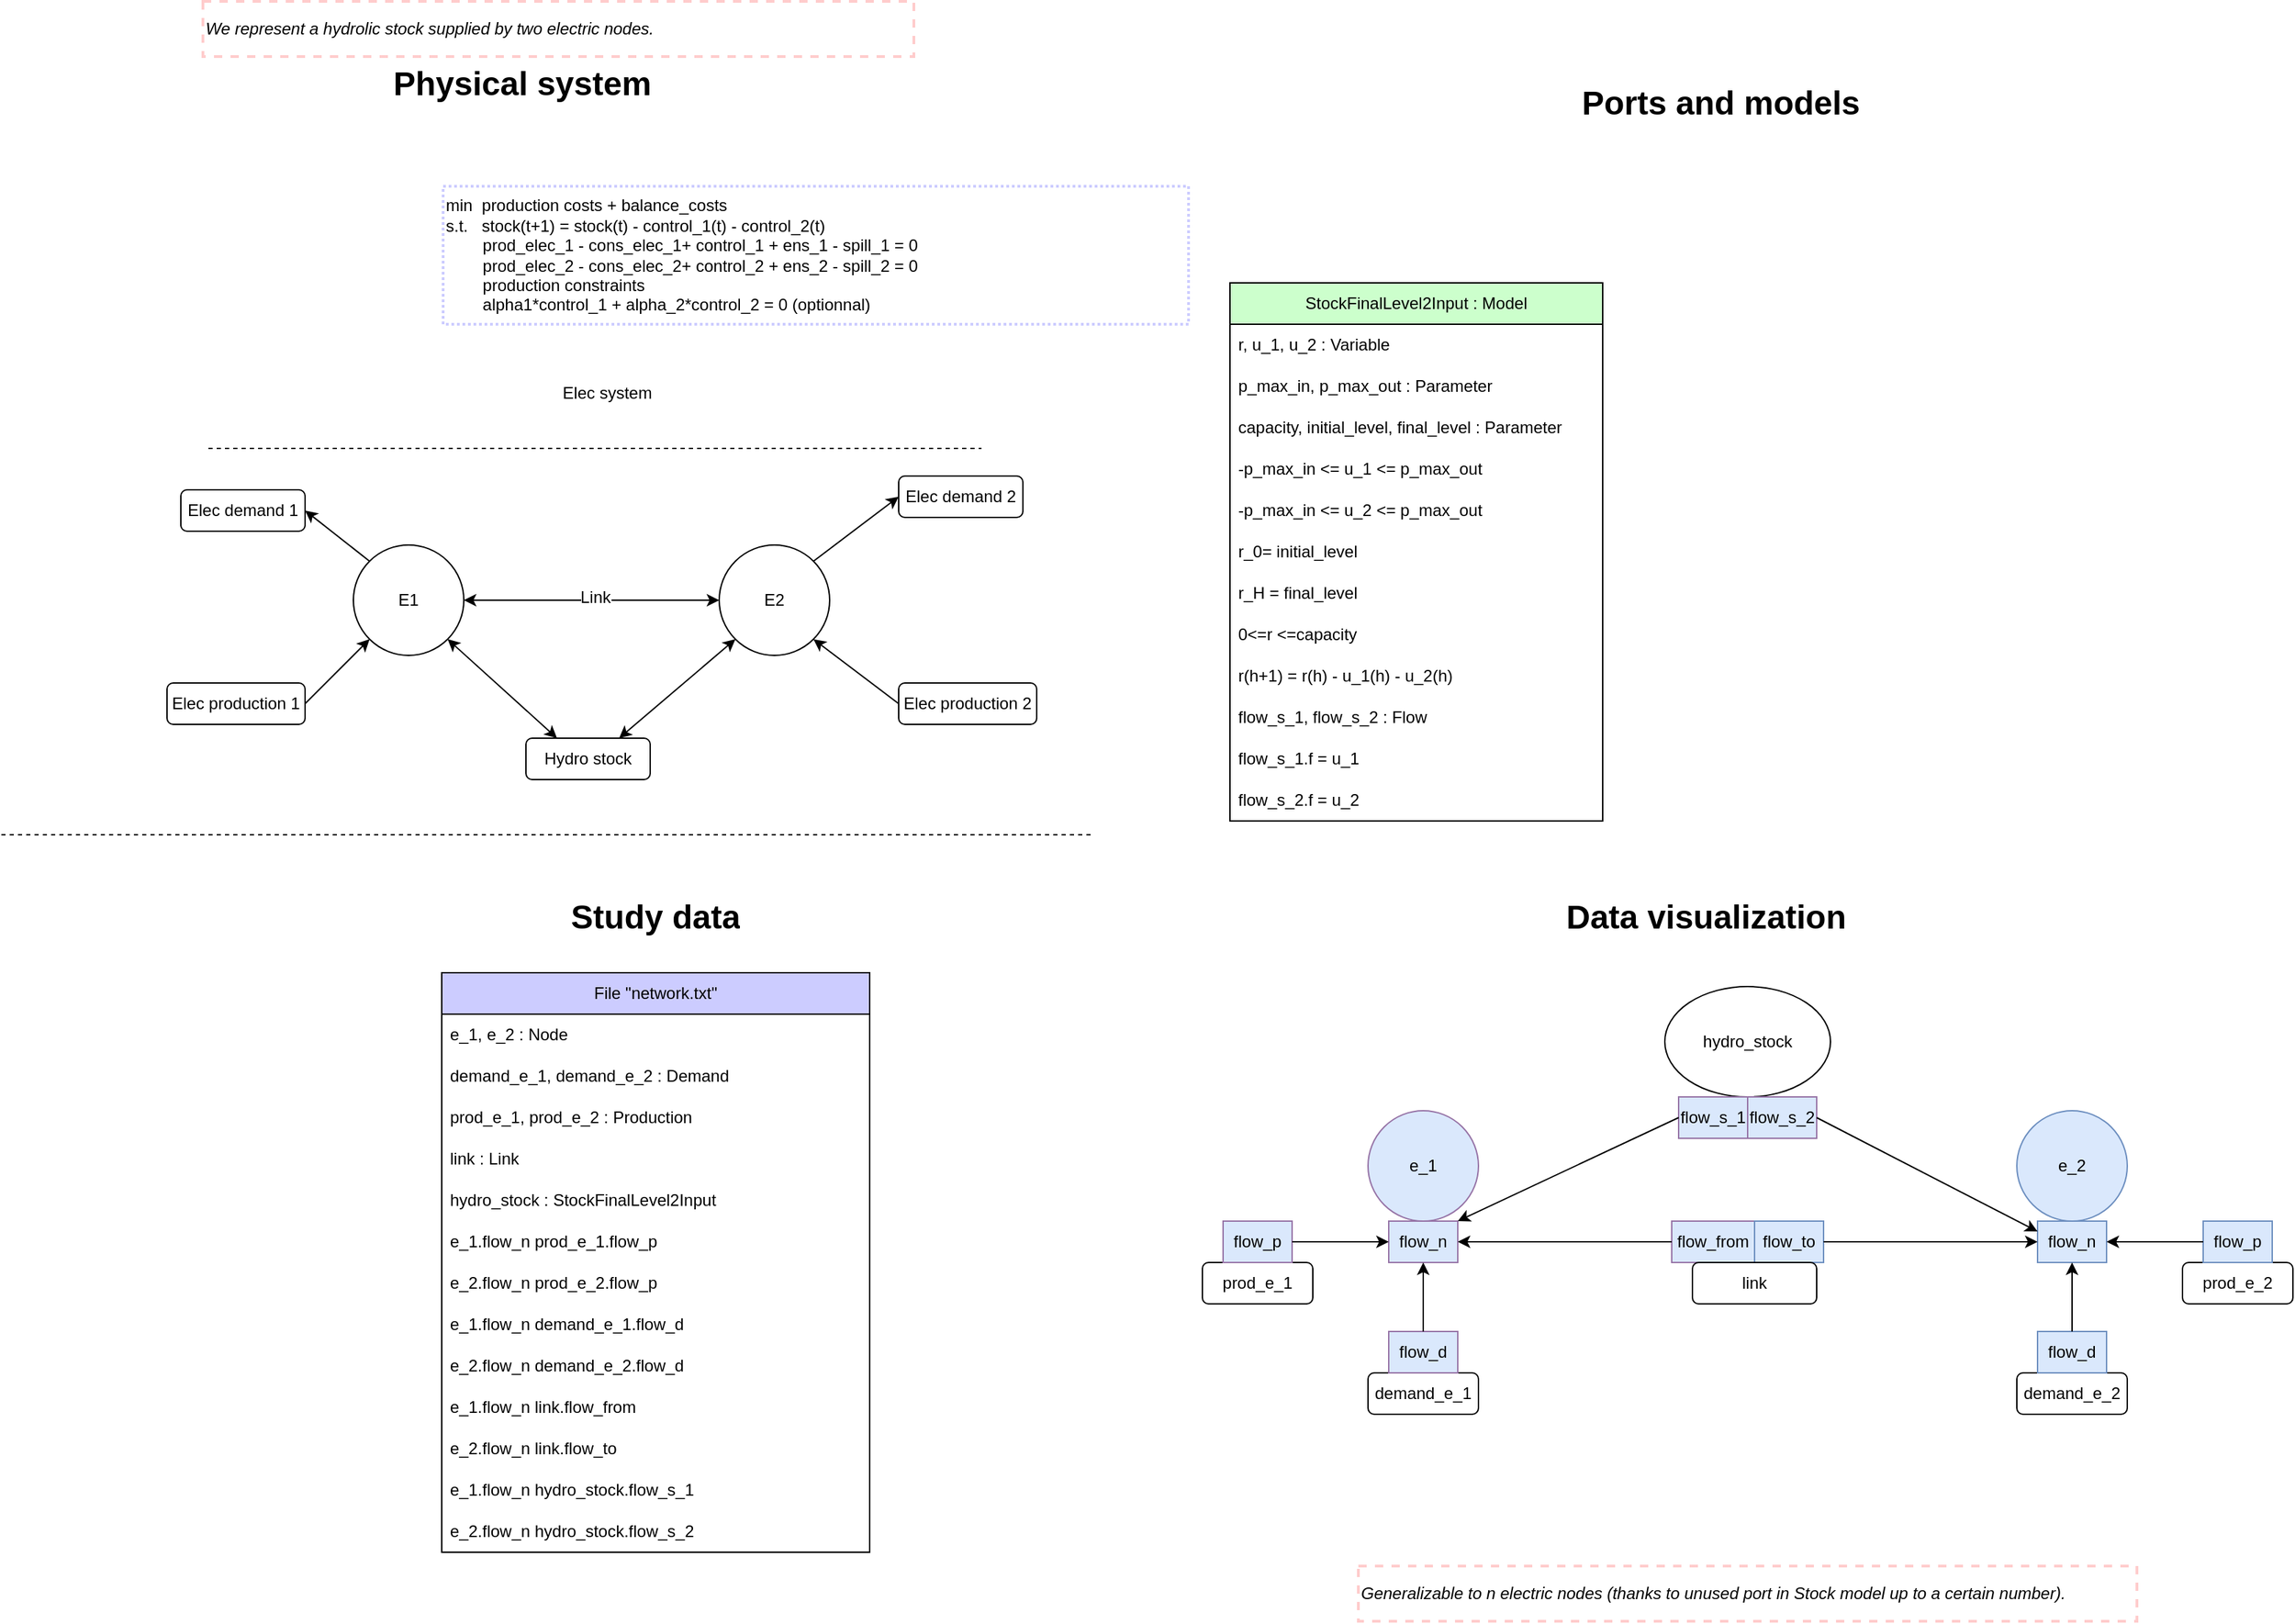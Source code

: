 <mxfile>
    <diagram id="C5RBs43oDa-KdzZeNtuy" name="unique_model">
        <mxGraphModel dx="1202" dy="1762" grid="1" gridSize="10" guides="1" tooltips="1" connect="1" arrows="1" fold="1" page="1" pageScale="1" pageWidth="827" pageHeight="1169" math="0" shadow="0">
            <root>
                <mxCell id="WIyWlLk6GJQsqaUBKTNV-0"/>
                <mxCell id="WIyWlLk6GJQsqaUBKTNV-1" parent="WIyWlLk6GJQsqaUBKTNV-0"/>
                <mxCell id="hW5n2ouBTmK9XzmkuQqM-55" value="" style="endArrow=none;dashed=1;html=1;rounded=0;" parent="WIyWlLk6GJQsqaUBKTNV-1" edge="1">
                    <mxGeometry width="50" height="50" relative="1" as="geometry">
                        <mxPoint x="160" y="-280" as="sourcePoint"/>
                        <mxPoint x="720" y="-280" as="targetPoint"/>
                    </mxGeometry>
                </mxCell>
                <mxCell id="hW5n2ouBTmK9XzmkuQqM-56" value="Elec system" style="text;html=1;strokeColor=none;fillColor=none;align=center;verticalAlign=middle;whiteSpace=wrap;rounded=0;" parent="WIyWlLk6GJQsqaUBKTNV-1" vertex="1">
                    <mxGeometry x="394" y="-340" width="110" height="40" as="geometry"/>
                </mxCell>
                <mxCell id="hW5n2ouBTmK9XzmkuQqM-78" value="" style="endArrow=none;dashed=1;html=1;rounded=0;" parent="WIyWlLk6GJQsqaUBKTNV-1" edge="1">
                    <mxGeometry width="50" height="50" relative="1" as="geometry">
                        <mxPoint x="10" as="sourcePoint"/>
                        <mxPoint x="800" as="targetPoint"/>
                    </mxGeometry>
                </mxCell>
                <mxCell id="hW5n2ouBTmK9XzmkuQqM-81" value="&lt;h1&gt;Physical system&lt;br&gt;&lt;/h1&gt;" style="text;html=1;strokeColor=none;fillColor=none;spacing=5;spacingTop=-20;whiteSpace=wrap;overflow=hidden;rounded=0;" parent="WIyWlLk6GJQsqaUBKTNV-1" vertex="1">
                    <mxGeometry x="289" y="-564" width="250" height="40" as="geometry"/>
                </mxCell>
                <mxCell id="1" value="" style="group" parent="WIyWlLk6GJQsqaUBKTNV-1" vertex="1" connectable="0">
                    <mxGeometry x="109" y="40" width="680" height="320" as="geometry"/>
                </mxCell>
                <mxCell id="hW5n2ouBTmK9XzmkuQqM-36" value="File &quot;network.txt&quot;" style="swimlane;fontStyle=0;childLayout=stackLayout;horizontal=1;startSize=30;horizontalStack=0;resizeParent=1;resizeParentMax=0;resizeLast=0;collapsible=1;marginBottom=0;whiteSpace=wrap;html=1;fillColor=#CCCCFF;" parent="1" vertex="1">
                    <mxGeometry x="220" y="60" width="310" height="420" as="geometry"/>
                </mxCell>
                <mxCell id="hW5n2ouBTmK9XzmkuQqM-39" value="e_1, e_2 : Node" style="text;strokeColor=none;fillColor=none;align=left;verticalAlign=middle;spacingLeft=4;spacingRight=4;overflow=hidden;points=[[0,0.5],[1,0.5]];portConstraint=eastwest;rotatable=0;whiteSpace=wrap;html=1;" parent="hW5n2ouBTmK9XzmkuQqM-36" vertex="1">
                    <mxGeometry y="30" width="310" height="30" as="geometry"/>
                </mxCell>
                <mxCell id="hW5n2ouBTmK9XzmkuQqM-44" value="demand_e_1, demand_e_2 : Demand" style="text;strokeColor=none;fillColor=none;align=left;verticalAlign=middle;spacingLeft=4;spacingRight=4;overflow=hidden;points=[[0,0.5],[1,0.5]];portConstraint=eastwest;rotatable=0;whiteSpace=wrap;html=1;" parent="hW5n2ouBTmK9XzmkuQqM-36" vertex="1">
                    <mxGeometry y="60" width="310" height="30" as="geometry"/>
                </mxCell>
                <mxCell id="hW5n2ouBTmK9XzmkuQqM-41" value="prod_e_1, prod_e_2 : Production" style="text;strokeColor=none;fillColor=none;align=left;verticalAlign=middle;spacingLeft=4;spacingRight=4;overflow=hidden;points=[[0,0.5],[1,0.5]];portConstraint=eastwest;rotatable=0;whiteSpace=wrap;html=1;" parent="hW5n2ouBTmK9XzmkuQqM-36" vertex="1">
                    <mxGeometry y="90" width="310" height="30" as="geometry"/>
                </mxCell>
                <mxCell id="hW5n2ouBTmK9XzmkuQqM-37" value="link : Link" style="text;strokeColor=none;fillColor=none;align=left;verticalAlign=middle;spacingLeft=4;spacingRight=4;overflow=hidden;points=[[0,0.5],[1,0.5]];portConstraint=eastwest;rotatable=0;whiteSpace=wrap;html=1;" parent="hW5n2ouBTmK9XzmkuQqM-36" vertex="1">
                    <mxGeometry y="120" width="310" height="30" as="geometry"/>
                </mxCell>
                <mxCell id="o63jLhIZgbvJQeuZhIAh-228" value="hydro_stock : StockFinalLevel2Input" style="text;strokeColor=none;fillColor=none;align=left;verticalAlign=middle;spacingLeft=4;spacingRight=4;overflow=hidden;points=[[0,0.5],[1,0.5]];portConstraint=eastwest;rotatable=0;whiteSpace=wrap;html=1;" parent="hW5n2ouBTmK9XzmkuQqM-36" vertex="1">
                    <mxGeometry y="150" width="310" height="30" as="geometry"/>
                </mxCell>
                <mxCell id="hW5n2ouBTmK9XzmkuQqM-47" value="e_1.flow_n prod_e_1.flow_p" style="text;strokeColor=none;fillColor=none;align=left;verticalAlign=middle;spacingLeft=4;spacingRight=4;overflow=hidden;points=[[0,0.5],[1,0.5]];portConstraint=eastwest;rotatable=0;whiteSpace=wrap;html=1;" parent="hW5n2ouBTmK9XzmkuQqM-36" vertex="1">
                    <mxGeometry y="180" width="310" height="30" as="geometry"/>
                </mxCell>
                <mxCell id="hW5n2ouBTmK9XzmkuQqM-48" value="e_2.flow_n prod_e_2.flow_p" style="text;strokeColor=none;fillColor=none;align=left;verticalAlign=middle;spacingLeft=4;spacingRight=4;overflow=hidden;points=[[0,0.5],[1,0.5]];portConstraint=eastwest;rotatable=0;whiteSpace=wrap;html=1;" parent="hW5n2ouBTmK9XzmkuQqM-36" vertex="1">
                    <mxGeometry y="210" width="310" height="30" as="geometry"/>
                </mxCell>
                <mxCell id="182" value="e_1.flow_n demand_e_1.flow_d" style="text;strokeColor=none;fillColor=none;align=left;verticalAlign=middle;spacingLeft=4;spacingRight=4;overflow=hidden;points=[[0,0.5],[1,0.5]];portConstraint=eastwest;rotatable=0;whiteSpace=wrap;html=1;" parent="hW5n2ouBTmK9XzmkuQqM-36" vertex="1">
                    <mxGeometry y="240" width="310" height="30" as="geometry"/>
                </mxCell>
                <mxCell id="183" value="e_2.flow_n demand_e_2.flow_d" style="text;strokeColor=none;fillColor=none;align=left;verticalAlign=middle;spacingLeft=4;spacingRight=4;overflow=hidden;points=[[0,0.5],[1,0.5]];portConstraint=eastwest;rotatable=0;whiteSpace=wrap;html=1;" parent="hW5n2ouBTmK9XzmkuQqM-36" vertex="1">
                    <mxGeometry y="270" width="310" height="30" as="geometry"/>
                </mxCell>
                <mxCell id="184" value="e_1.flow_n link.flow_from" style="text;strokeColor=none;fillColor=none;align=left;verticalAlign=middle;spacingLeft=4;spacingRight=4;overflow=hidden;points=[[0,0.5],[1,0.5]];portConstraint=eastwest;rotatable=0;whiteSpace=wrap;html=1;" parent="hW5n2ouBTmK9XzmkuQqM-36" vertex="1">
                    <mxGeometry y="300" width="310" height="30" as="geometry"/>
                </mxCell>
                <mxCell id="185" value="e_2.flow_n link.flow_to" style="text;strokeColor=none;fillColor=none;align=left;verticalAlign=middle;spacingLeft=4;spacingRight=4;overflow=hidden;points=[[0,0.5],[1,0.5]];portConstraint=eastwest;rotatable=0;whiteSpace=wrap;html=1;" parent="hW5n2ouBTmK9XzmkuQqM-36" vertex="1">
                    <mxGeometry y="330" width="310" height="30" as="geometry"/>
                </mxCell>
                <mxCell id="o63jLhIZgbvJQeuZhIAh-230" value="e_1.flow_n hydro_stock.flow_s_1" style="text;strokeColor=none;fillColor=none;align=left;verticalAlign=middle;spacingLeft=4;spacingRight=4;overflow=hidden;points=[[0,0.5],[1,0.5]];portConstraint=eastwest;rotatable=0;whiteSpace=wrap;html=1;" parent="hW5n2ouBTmK9XzmkuQqM-36" vertex="1">
                    <mxGeometry y="360" width="310" height="30" as="geometry"/>
                </mxCell>
                <mxCell id="o63jLhIZgbvJQeuZhIAh-229" value="e_2.flow_n hydro_stock.flow_s_2" style="text;strokeColor=none;fillColor=none;align=left;verticalAlign=middle;spacingLeft=4;spacingRight=4;overflow=hidden;points=[[0,0.5],[1,0.5]];portConstraint=eastwest;rotatable=0;whiteSpace=wrap;html=1;" parent="hW5n2ouBTmK9XzmkuQqM-36" vertex="1">
                    <mxGeometry y="390" width="310" height="30" as="geometry"/>
                </mxCell>
                <mxCell id="hW5n2ouBTmK9XzmkuQqM-80" value="&lt;h1&gt;Study data&lt;br&gt;&lt;/h1&gt;" style="text;html=1;strokeColor=none;fillColor=none;spacing=5;spacingTop=-20;whiteSpace=wrap;overflow=hidden;rounded=0;align=center;" parent="1" vertex="1">
                    <mxGeometry x="250" width="250" height="40" as="geometry"/>
                </mxCell>
                <mxCell id="11" value="&lt;font style=&quot;&quot;&gt;&lt;b style=&quot;&quot;&gt;&lt;font style=&quot;font-size: 24px;&quot;&gt;Data visualization&lt;/font&gt;&lt;br&gt;&lt;/b&gt;&lt;/font&gt;" style="text;html=1;strokeColor=none;fillColor=none;align=center;verticalAlign=middle;whiteSpace=wrap;rounded=0;" parent="WIyWlLk6GJQsqaUBKTNV-1" vertex="1">
                    <mxGeometry x="1030" width="430" height="120" as="geometry"/>
                </mxCell>
                <mxCell id="49" value="" style="group" parent="WIyWlLk6GJQsqaUBKTNV-1" vertex="1" connectable="0">
                    <mxGeometry x="880" y="170" width="790" height="260.5" as="geometry"/>
                </mxCell>
                <mxCell id="2" value="" style="group;fontColor=#000000;" parent="49" vertex="1" connectable="0">
                    <mxGeometry x="120" y="30" width="80" height="110" as="geometry"/>
                </mxCell>
                <mxCell id="3" value="e_1" style="ellipse;whiteSpace=wrap;html=1;aspect=fixed;fillColor=#DAE8FC;strokeColor=#9673a6;fontColor=#000000;" parent="2" vertex="1">
                    <mxGeometry width="80" height="80" as="geometry"/>
                </mxCell>
                <mxCell id="4" value="&lt;font color=&quot;#000000&quot;&gt;flow_n&lt;/font&gt;" style="rounded=0;whiteSpace=wrap;html=1;fillColor=#dae8fc;strokeColor=#9673a6;" parent="2" vertex="1">
                    <mxGeometry x="15" y="80" width="50" height="30" as="geometry"/>
                </mxCell>
                <mxCell id="8" value="" style="group" parent="49" vertex="1" connectable="0">
                    <mxGeometry x="590" y="30" width="80" height="110" as="geometry"/>
                </mxCell>
                <mxCell id="9" value="e_2" style="ellipse;whiteSpace=wrap;html=1;aspect=fixed;fillColor=#DAE8FC;strokeColor=#6c8ebf;fontColor=#000000;" parent="8" vertex="1">
                    <mxGeometry width="80" height="80" as="geometry"/>
                </mxCell>
                <mxCell id="10" value="flow_n" style="rounded=0;whiteSpace=wrap;html=1;fillColor=#DAE8FC;strokeColor=#6c8ebf;fontColor=#000000;" parent="8" vertex="1">
                    <mxGeometry x="15" y="80" width="50" height="30" as="geometry"/>
                </mxCell>
                <mxCell id="17" value="" style="group" parent="49" vertex="1" connectable="0">
                    <mxGeometry x="340" y="110" width="120" height="110.5" as="geometry"/>
                </mxCell>
                <mxCell id="19" value="" style="group;fillColor=#f8cecc;strokeColor=#b85450;" parent="17" vertex="1" connectable="0">
                    <mxGeometry x="10" width="100" height="30" as="geometry"/>
                </mxCell>
                <mxCell id="20" value="&lt;font color=&quot;#000000&quot;&gt;flow_from&lt;/font&gt;" style="rounded=0;whiteSpace=wrap;html=1;fillColor=#DAE8FC;strokeColor=#9673a6;" parent="19" vertex="1">
                    <mxGeometry x="-10" width="60" height="30" as="geometry"/>
                </mxCell>
                <mxCell id="21" value="flow_to" style="rounded=0;whiteSpace=wrap;html=1;fillColor=#DAE8FC;strokeColor=#6c8ebf;fontColor=#000000;" parent="19" vertex="1">
                    <mxGeometry x="50" width="50" height="30" as="geometry"/>
                </mxCell>
                <mxCell id="205" value="link" style="rounded=1;whiteSpace=wrap;html=1;container=0;" parent="17" vertex="1">
                    <mxGeometry x="15" y="30" width="90" height="30" as="geometry"/>
                </mxCell>
                <mxCell id="33" value="" style="group" parent="49" vertex="1" connectable="0">
                    <mxGeometry x="710" y="110" width="80" height="60" as="geometry"/>
                </mxCell>
                <mxCell id="30" value="prod_e_2" style="rounded=1;whiteSpace=wrap;html=1;container=0;" parent="33" vertex="1">
                    <mxGeometry y="30" width="80" height="30" as="geometry"/>
                </mxCell>
                <mxCell id="31" value="flow_p" style="rounded=0;whiteSpace=wrap;html=1;fillColor=#DAE8FC;strokeColor=#6c8ebf;container=0;fontColor=#000000;" parent="33" vertex="1">
                    <mxGeometry x="15" width="50" height="30" as="geometry"/>
                </mxCell>
                <mxCell id="34" value="" style="group" parent="49" vertex="1" connectable="0">
                    <mxGeometry x="590" y="190" width="80" height="60" as="geometry"/>
                </mxCell>
                <mxCell id="35" value="demand_e_2" style="rounded=1;whiteSpace=wrap;html=1;container=0;" parent="34" vertex="1">
                    <mxGeometry y="30" width="80" height="30" as="geometry"/>
                </mxCell>
                <mxCell id="36" value="flow_d" style="rounded=0;whiteSpace=wrap;html=1;fillColor=#DAE8FC;strokeColor=#6c8ebf;container=0;fontColor=#000000;" parent="34" vertex="1">
                    <mxGeometry x="15" width="50" height="30" as="geometry"/>
                </mxCell>
                <mxCell id="37" value="" style="group" parent="49" vertex="1" connectable="0">
                    <mxGeometry x="120" y="190" width="80" height="60" as="geometry"/>
                </mxCell>
                <mxCell id="38" value="demand_e_1" style="rounded=1;whiteSpace=wrap;html=1;container=0;" parent="37" vertex="1">
                    <mxGeometry y="30" width="80" height="30" as="geometry"/>
                </mxCell>
                <mxCell id="39" value="&lt;font color=&quot;#000000&quot;&gt;flow_d&lt;/font&gt;" style="rounded=0;whiteSpace=wrap;html=1;fillColor=#DAE8FC;strokeColor=#9673a6;container=0;" parent="37" vertex="1">
                    <mxGeometry x="15" width="50" height="30" as="geometry"/>
                </mxCell>
                <mxCell id="40" value="" style="group" parent="49" vertex="1" connectable="0">
                    <mxGeometry y="110" width="80" height="60" as="geometry"/>
                </mxCell>
                <mxCell id="41" value="prod_e_1" style="rounded=1;whiteSpace=wrap;html=1;container=0;" parent="40" vertex="1">
                    <mxGeometry y="30" width="80" height="30" as="geometry"/>
                </mxCell>
                <mxCell id="42" value="flow_p" style="rounded=0;whiteSpace=wrap;html=1;fillColor=#DAE8FC;strokeColor=#9673a6;container=0;fontColor=#000000;" parent="40" vertex="1">
                    <mxGeometry x="15" width="50" height="30" as="geometry"/>
                </mxCell>
                <mxCell id="119" style="edgeStyle=none;html=1;entryX=0;entryY=0.5;entryDx=0;entryDy=0;" parent="49" source="42" target="4" edge="1">
                    <mxGeometry relative="1" as="geometry"/>
                </mxCell>
                <mxCell id="120" style="edgeStyle=none;html=1;entryX=0.5;entryY=1;entryDx=0;entryDy=0;" parent="49" source="39" target="4" edge="1">
                    <mxGeometry relative="1" as="geometry"/>
                </mxCell>
                <mxCell id="122" style="edgeStyle=none;html=1;entryX=1;entryY=0.5;entryDx=0;entryDy=0;" parent="49" source="20" target="4" edge="1">
                    <mxGeometry relative="1" as="geometry"/>
                </mxCell>
                <mxCell id="123" style="edgeStyle=none;html=1;entryX=0;entryY=0.5;entryDx=0;entryDy=0;" parent="49" source="21" target="10" edge="1">
                    <mxGeometry relative="1" as="geometry"/>
                </mxCell>
                <mxCell id="127" style="edgeStyle=none;html=1;entryX=1;entryY=0.5;entryDx=0;entryDy=0;" parent="49" source="31" target="10" edge="1">
                    <mxGeometry relative="1" as="geometry"/>
                </mxCell>
                <mxCell id="128" style="edgeStyle=none;html=1;" parent="49" source="36" target="10" edge="1">
                    <mxGeometry relative="1" as="geometry"/>
                </mxCell>
                <mxCell id="129" value="&lt;i&gt;We represent a hydrolic stock supplied by two electric nodes.&lt;/i&gt;" style="text;html=1;strokeColor=#FFCCCC;fillColor=none;align=left;verticalAlign=middle;whiteSpace=wrap;rounded=0;dashed=1;strokeWidth=2;" parent="WIyWlLk6GJQsqaUBKTNV-1" vertex="1">
                    <mxGeometry x="156" y="-604" width="515" height="40" as="geometry"/>
                </mxCell>
                <mxCell id="hW5n2ouBTmK9XzmkuQqM-79" value="&lt;h1&gt;Ports and models&lt;br&gt;&lt;/h1&gt;" style="text;html=1;strokeColor=none;fillColor=none;spacing=5;spacingTop=-20;whiteSpace=wrap;overflow=hidden;rounded=0;" parent="WIyWlLk6GJQsqaUBKTNV-1" vertex="1">
                    <mxGeometry x="1150" y="-550" width="250" height="40" as="geometry"/>
                </mxCell>
                <mxCell id="o63jLhIZgbvJQeuZhIAh-205" value="" style="group" parent="WIyWlLk6GJQsqaUBKTNV-1" vertex="1" connectable="0">
                    <mxGeometry x="1215" y="100" width="120" height="120" as="geometry"/>
                </mxCell>
                <mxCell id="o63jLhIZgbvJQeuZhIAh-206" value="hydro_stock" style="ellipse;whiteSpace=wrap;html=1;" parent="o63jLhIZgbvJQeuZhIAh-205" vertex="1">
                    <mxGeometry y="10" width="120" height="80" as="geometry"/>
                </mxCell>
                <mxCell id="o63jLhIZgbvJQeuZhIAh-207" value="" style="group;fillColor=none;strokeColor=none;" parent="o63jLhIZgbvJQeuZhIAh-205" vertex="1" connectable="0">
                    <mxGeometry x="10" y="90" width="100" height="30" as="geometry"/>
                </mxCell>
                <mxCell id="o63jLhIZgbvJQeuZhIAh-208" value="flow_s_2" style="rounded=0;whiteSpace=wrap;html=1;fillColor=#DAE8FC;strokeColor=#9673a6;fontColor=#000000;" parent="o63jLhIZgbvJQeuZhIAh-207" vertex="1">
                    <mxGeometry x="50" width="50" height="30" as="geometry"/>
                </mxCell>
                <mxCell id="o63jLhIZgbvJQeuZhIAh-212" value="flow_s_1" style="rounded=0;whiteSpace=wrap;html=1;fillColor=#DAE8FC;strokeColor=#9673a6;fontColor=#000000;" parent="o63jLhIZgbvJQeuZhIAh-207" vertex="1">
                    <mxGeometry width="50" height="30" as="geometry"/>
                </mxCell>
                <mxCell id="o63jLhIZgbvJQeuZhIAh-210" style="edgeStyle=none;html=1;entryX=1;entryY=0;entryDx=0;entryDy=0;exitX=0;exitY=0.5;exitDx=0;exitDy=0;" parent="WIyWlLk6GJQsqaUBKTNV-1" source="o63jLhIZgbvJQeuZhIAh-212" target="4" edge="1">
                    <mxGeometry relative="1" as="geometry">
                        <mxPoint x="1230" y="305" as="sourcePoint"/>
                        <mxPoint x="1075" y="305" as="targetPoint"/>
                    </mxGeometry>
                </mxCell>
                <mxCell id="o63jLhIZgbvJQeuZhIAh-211" style="edgeStyle=none;html=1;entryX=0;entryY=0.25;entryDx=0;entryDy=0;exitX=1;exitY=0.5;exitDx=0;exitDy=0;" parent="WIyWlLk6GJQsqaUBKTNV-1" source="o63jLhIZgbvJQeuZhIAh-208" target="10" edge="1">
                    <mxGeometry relative="1" as="geometry">
                        <mxPoint x="1260" y="215" as="sourcePoint"/>
                        <mxPoint x="1075" y="290" as="targetPoint"/>
                    </mxGeometry>
                </mxCell>
                <mxCell id="o63jLhIZgbvJQeuZhIAh-213" value="StockFinalLevel2Input : Model" style="swimlane;fontStyle=0;childLayout=stackLayout;horizontal=1;startSize=30;horizontalStack=0;resizeParent=1;resizeParentMax=0;resizeLast=0;collapsible=1;marginBottom=0;whiteSpace=wrap;html=1;fillColor=#CCFFCC;fontColor=#000000;" parent="WIyWlLk6GJQsqaUBKTNV-1" vertex="1">
                    <mxGeometry x="900" y="-400" width="270" height="390" as="geometry"/>
                </mxCell>
                <mxCell id="o63jLhIZgbvJQeuZhIAh-214" value="r, u_1, u_2 : Variable" style="text;strokeColor=none;fillColor=none;align=left;verticalAlign=middle;spacingLeft=4;spacingRight=4;overflow=hidden;points=[[0,0.5],[1,0.5]];portConstraint=eastwest;rotatable=0;whiteSpace=wrap;html=1;" parent="o63jLhIZgbvJQeuZhIAh-213" vertex="1">
                    <mxGeometry y="30" width="270" height="30" as="geometry"/>
                </mxCell>
                <mxCell id="o63jLhIZgbvJQeuZhIAh-215" value="p_max_in, p_max_out : Parameter" style="text;strokeColor=none;fillColor=none;align=left;verticalAlign=middle;spacingLeft=4;spacingRight=4;overflow=hidden;points=[[0,0.5],[1,0.5]];portConstraint=eastwest;rotatable=0;whiteSpace=wrap;html=1;" parent="o63jLhIZgbvJQeuZhIAh-213" vertex="1">
                    <mxGeometry y="60" width="270" height="30" as="geometry"/>
                </mxCell>
                <mxCell id="o63jLhIZgbvJQeuZhIAh-216" value="capacity, initial_level, final_level : Parameter" style="text;strokeColor=none;fillColor=none;align=left;verticalAlign=middle;spacingLeft=4;spacingRight=4;overflow=hidden;points=[[0,0.5],[1,0.5]];portConstraint=eastwest;rotatable=0;whiteSpace=wrap;html=1;" parent="o63jLhIZgbvJQeuZhIAh-213" vertex="1">
                    <mxGeometry y="90" width="270" height="30" as="geometry"/>
                </mxCell>
                <mxCell id="o63jLhIZgbvJQeuZhIAh-217" value="-p_max_in &amp;lt;= u_1 &amp;lt;= p_max_out" style="text;strokeColor=none;fillColor=none;align=left;verticalAlign=middle;spacingLeft=4;spacingRight=4;overflow=hidden;points=[[0,0.5],[1,0.5]];portConstraint=eastwest;rotatable=0;whiteSpace=wrap;html=1;" parent="o63jLhIZgbvJQeuZhIAh-213" vertex="1">
                    <mxGeometry y="120" width="270" height="30" as="geometry"/>
                </mxCell>
                <mxCell id="o63jLhIZgbvJQeuZhIAh-226" value="-p_max_in &amp;lt;= u_2 &amp;lt;= p_max_out" style="text;strokeColor=none;fillColor=none;align=left;verticalAlign=middle;spacingLeft=4;spacingRight=4;overflow=hidden;points=[[0,0.5],[1,0.5]];portConstraint=eastwest;rotatable=0;whiteSpace=wrap;html=1;" parent="o63jLhIZgbvJQeuZhIAh-213" vertex="1">
                    <mxGeometry y="150" width="270" height="30" as="geometry"/>
                </mxCell>
                <mxCell id="o63jLhIZgbvJQeuZhIAh-219" value="r_0= initial_level" style="text;strokeColor=none;fillColor=none;align=left;verticalAlign=middle;spacingLeft=4;spacingRight=4;overflow=hidden;points=[[0,0.5],[1,0.5]];portConstraint=eastwest;rotatable=0;whiteSpace=wrap;html=1;" parent="o63jLhIZgbvJQeuZhIAh-213" vertex="1">
                    <mxGeometry y="180" width="270" height="30" as="geometry"/>
                </mxCell>
                <mxCell id="o63jLhIZgbvJQeuZhIAh-220" value="r_H = final_level" style="text;strokeColor=none;fillColor=none;align=left;verticalAlign=middle;spacingLeft=4;spacingRight=4;overflow=hidden;points=[[0,0.5],[1,0.5]];portConstraint=eastwest;rotatable=0;whiteSpace=wrap;html=1;" parent="o63jLhIZgbvJQeuZhIAh-213" vertex="1">
                    <mxGeometry y="210" width="270" height="30" as="geometry"/>
                </mxCell>
                <mxCell id="o63jLhIZgbvJQeuZhIAh-221" value="0&amp;lt;=r &amp;lt;=capacity" style="text;strokeColor=none;fillColor=none;align=left;verticalAlign=middle;spacingLeft=4;spacingRight=4;overflow=hidden;points=[[0,0.5],[1,0.5]];portConstraint=eastwest;rotatable=0;whiteSpace=wrap;html=1;" parent="o63jLhIZgbvJQeuZhIAh-213" vertex="1">
                    <mxGeometry y="240" width="270" height="30" as="geometry"/>
                </mxCell>
                <mxCell id="o63jLhIZgbvJQeuZhIAh-222" value="r(h+1) = r(h) - u_1(h) - u_2(h)" style="text;strokeColor=none;fillColor=none;align=left;verticalAlign=middle;spacingLeft=4;spacingRight=4;overflow=hidden;points=[[0,0.5],[1,0.5]];portConstraint=eastwest;rotatable=0;whiteSpace=wrap;html=1;" parent="o63jLhIZgbvJQeuZhIAh-213" vertex="1">
                    <mxGeometry y="270" width="270" height="30" as="geometry"/>
                </mxCell>
                <mxCell id="o63jLhIZgbvJQeuZhIAh-223" value="flow_s_1, flow_s_2 : Flow" style="text;strokeColor=none;fillColor=none;align=left;verticalAlign=middle;spacingLeft=4;spacingRight=4;overflow=hidden;points=[[0,0.5],[1,0.5]];portConstraint=eastwest;rotatable=0;whiteSpace=wrap;html=1;" parent="o63jLhIZgbvJQeuZhIAh-213" vertex="1">
                    <mxGeometry y="300" width="270" height="30" as="geometry"/>
                </mxCell>
                <mxCell id="o63jLhIZgbvJQeuZhIAh-224" value="flow_s_1.f = u_1" style="text;strokeColor=none;fillColor=none;align=left;verticalAlign=middle;spacingLeft=4;spacingRight=4;overflow=hidden;points=[[0,0.5],[1,0.5]];portConstraint=eastwest;rotatable=0;whiteSpace=wrap;html=1;" parent="o63jLhIZgbvJQeuZhIAh-213" vertex="1">
                    <mxGeometry y="330" width="270" height="30" as="geometry"/>
                </mxCell>
                <mxCell id="o63jLhIZgbvJQeuZhIAh-227" value="flow_s_2.f = u_2" style="text;strokeColor=none;fillColor=none;align=left;verticalAlign=middle;spacingLeft=4;spacingRight=4;overflow=hidden;points=[[0,0.5],[1,0.5]];portConstraint=eastwest;rotatable=0;whiteSpace=wrap;html=1;" parent="o63jLhIZgbvJQeuZhIAh-213" vertex="1">
                    <mxGeometry y="360" width="270" height="30" as="geometry"/>
                </mxCell>
                <mxCell id="ZlQqSLBTy2rOJ0Pp_nXY-205" value="&lt;i&gt;Generalizable to n electric nodes (thanks to unused port in Stock model up to a certain number).&lt;/i&gt;" style="text;html=1;strokeColor=#FFCCCC;fillColor=none;align=left;verticalAlign=middle;whiteSpace=wrap;rounded=0;dashed=1;strokeWidth=2;" parent="WIyWlLk6GJQsqaUBKTNV-1" vertex="1">
                    <mxGeometry x="993" y="530" width="564" height="40" as="geometry"/>
                </mxCell>
                <mxCell id="z6WwmUab3cKexTTQZVYk-205" value="min&amp;nbsp;&amp;nbsp;&lt;span style=&quot;&quot;&gt;&lt;/span&gt;production costs + balance_costs&lt;br&gt;s.t.&amp;nbsp;&lt;span style=&quot;&quot;&gt;&amp;nbsp; s&lt;/span&gt;tock(t+1) = stock(t) - control_1(t) - control_2(t)&lt;br&gt;&lt;span style=&quot;&quot;&gt;&#9;&lt;/span&gt;&lt;span style=&quot;white-space: pre;&quot;&gt;&#9;&lt;/span&gt;prod_elec_1 - cons_elec_1+ control_1 + ens_1 - spill_1 = 0&lt;br&gt;&lt;span style=&quot;white-space: pre;&quot;&gt;&#9;&lt;/span&gt;prod_elec_2 -&amp;nbsp;cons_elec_2+ control_2 + ens_2 - spill_2 = 0&amp;nbsp;&amp;nbsp;&lt;br&gt;&lt;span style=&quot;&quot;&gt;&#9;&lt;/span&gt;&lt;span style=&quot;&quot;&gt;&#9;&lt;/span&gt;&lt;span style=&quot;&quot;&gt;&#9;&lt;/span&gt;&lt;span style=&quot;white-space: pre;&quot;&gt;&#9;&lt;/span&gt;production constraints&lt;br&gt;&lt;span style=&quot;white-space: pre;&quot;&gt;&#9;&lt;/span&gt;alpha1*control_1 + alpha_2*control_2 = 0 (optionnal)" style="text;html=1;strokeColor=#CCCCFF;fillColor=none;align=left;verticalAlign=middle;whiteSpace=wrap;rounded=0;dashed=1;dashPattern=1 1;strokeWidth=2;" parent="WIyWlLk6GJQsqaUBKTNV-1" vertex="1">
                    <mxGeometry x="330" y="-470" width="540" height="100" as="geometry"/>
                </mxCell>
                <mxCell id="oFR3AoXIO6G0KZZSOVL_-206" value="" style="group" parent="WIyWlLk6GJQsqaUBKTNV-1" vertex="1" connectable="0">
                    <mxGeometry x="130" y="-260" width="630" height="220" as="geometry"/>
                </mxCell>
                <mxCell id="202" value="Hydro stock" style="rounded=1;whiteSpace=wrap;html=1;" parent="oFR3AoXIO6G0KZZSOVL_-206" vertex="1">
                    <mxGeometry x="260" y="190" width="90" height="30" as="geometry"/>
                </mxCell>
                <mxCell id="oFR3AoXIO6G0KZZSOVL_-205" value="" style="group" parent="oFR3AoXIO6G0KZZSOVL_-206" vertex="1" connectable="0">
                    <mxGeometry width="630" height="180" as="geometry"/>
                </mxCell>
                <mxCell id="hW5n2ouBTmK9XzmkuQqM-58" value="E1" style="ellipse;whiteSpace=wrap;html=1;aspect=fixed;" parent="oFR3AoXIO6G0KZZSOVL_-205" vertex="1">
                    <mxGeometry x="135" y="50" width="80" height="80" as="geometry"/>
                </mxCell>
                <mxCell id="hW5n2ouBTmK9XzmkuQqM-59" value="E2" style="ellipse;whiteSpace=wrap;html=1;aspect=fixed;" parent="oFR3AoXIO6G0KZZSOVL_-205" vertex="1">
                    <mxGeometry x="400" y="50" width="80" height="80" as="geometry"/>
                </mxCell>
                <mxCell id="hW5n2ouBTmK9XzmkuQqM-60" value="" style="endArrow=classic;html=1;rounded=0;entryX=0;entryY=1;entryDx=0;entryDy=0;exitX=1;exitY=0.5;exitDx=0;exitDy=0;" parent="oFR3AoXIO6G0KZZSOVL_-205" source="hW5n2ouBTmK9XzmkuQqM-64" target="hW5n2ouBTmK9XzmkuQqM-58" edge="1">
                    <mxGeometry width="50" height="50" relative="1" as="geometry">
                        <mxPoint x="100" y="170" as="sourcePoint"/>
                        <mxPoint x="310" y="170" as="targetPoint"/>
                    </mxGeometry>
                </mxCell>
                <mxCell id="hW5n2ouBTmK9XzmkuQqM-61" value="" style="endArrow=classic;html=1;rounded=0;exitX=0;exitY=0;exitDx=0;exitDy=0;entryX=1;entryY=0.5;entryDx=0;entryDy=0;" parent="oFR3AoXIO6G0KZZSOVL_-205" source="hW5n2ouBTmK9XzmkuQqM-58" target="hW5n2ouBTmK9XzmkuQqM-67" edge="1">
                    <mxGeometry width="50" height="50" relative="1" as="geometry">
                        <mxPoint x="110" y="180" as="sourcePoint"/>
                        <mxPoint x="80" y="30" as="targetPoint"/>
                    </mxGeometry>
                </mxCell>
                <mxCell id="hW5n2ouBTmK9XzmkuQqM-62" value="" style="endArrow=classic;html=1;rounded=0;exitX=1;exitY=0;exitDx=0;exitDy=0;entryX=0;entryY=0.5;entryDx=0;entryDy=0;" parent="oFR3AoXIO6G0KZZSOVL_-205" source="hW5n2ouBTmK9XzmkuQqM-59" target="hW5n2ouBTmK9XzmkuQqM-66" edge="1">
                    <mxGeometry width="50" height="50" relative="1" as="geometry">
                        <mxPoint x="577" y="32" as="sourcePoint"/>
                        <mxPoint x="520" y="20" as="targetPoint"/>
                    </mxGeometry>
                </mxCell>
                <mxCell id="hW5n2ouBTmK9XzmkuQqM-63" value="" style="endArrow=classic;html=1;rounded=0;entryX=1;entryY=1;entryDx=0;entryDy=0;exitX=0;exitY=0.5;exitDx=0;exitDy=0;" parent="oFR3AoXIO6G0KZZSOVL_-205" source="hW5n2ouBTmK9XzmkuQqM-65" target="hW5n2ouBTmK9XzmkuQqM-59" edge="1">
                    <mxGeometry width="50" height="50" relative="1" as="geometry">
                        <mxPoint x="520" y="170" as="sourcePoint"/>
                        <mxPoint x="470" y="150" as="targetPoint"/>
                    </mxGeometry>
                </mxCell>
                <mxCell id="hW5n2ouBTmK9XzmkuQqM-64" value="Elec production 1" style="rounded=1;whiteSpace=wrap;html=1;" parent="oFR3AoXIO6G0KZZSOVL_-205" vertex="1">
                    <mxGeometry y="150" width="100" height="30" as="geometry"/>
                </mxCell>
                <mxCell id="hW5n2ouBTmK9XzmkuQqM-65" value="Elec production 2" style="rounded=1;whiteSpace=wrap;html=1;" parent="oFR3AoXIO6G0KZZSOVL_-205" vertex="1">
                    <mxGeometry x="530" y="150" width="100" height="30" as="geometry"/>
                </mxCell>
                <mxCell id="hW5n2ouBTmK9XzmkuQqM-66" value="Elec demand 2" style="rounded=1;whiteSpace=wrap;html=1;" parent="oFR3AoXIO6G0KZZSOVL_-205" vertex="1">
                    <mxGeometry x="530" width="90" height="30" as="geometry"/>
                </mxCell>
                <mxCell id="hW5n2ouBTmK9XzmkuQqM-67" value="Elec demand 1" style="rounded=1;whiteSpace=wrap;html=1;" parent="oFR3AoXIO6G0KZZSOVL_-205" vertex="1">
                    <mxGeometry x="10" y="10" width="90" height="30" as="geometry"/>
                </mxCell>
                <mxCell id="130" value="" style="endArrow=classic;html=1;rounded=0;exitX=0;exitY=0.5;exitDx=0;exitDy=0;entryX=1;entryY=0.5;entryDx=0;entryDy=0;startArrow=classic;startFill=1;" parent="oFR3AoXIO6G0KZZSOVL_-205" source="hW5n2ouBTmK9XzmkuQqM-59" target="hW5n2ouBTmK9XzmkuQqM-58" edge="1">
                    <mxGeometry relative="1" as="geometry">
                        <mxPoint x="411.716" y="118.284" as="sourcePoint"/>
                        <mxPoint x="203.284" y="118.284" as="targetPoint"/>
                    </mxGeometry>
                </mxCell>
                <mxCell id="132" value="&lt;span style=&quot;font-size: 12px;&quot;&gt;Link&lt;br&gt;&lt;/span&gt;" style="edgeLabel;html=1;align=center;verticalAlign=middle;resizable=0;points=[];" parent="130" vertex="1" connectable="0">
                    <mxGeometry x="-0.024" y="-2" relative="1" as="geometry">
                        <mxPoint as="offset"/>
                    </mxGeometry>
                </mxCell>
                <mxCell id="203" value="" style="endArrow=classic;html=1;rounded=0;entryX=1;entryY=1;entryDx=0;entryDy=0;exitX=0.25;exitY=0;exitDx=0;exitDy=0;startArrow=classic;startFill=1;" parent="oFR3AoXIO6G0KZZSOVL_-206" source="202" target="hW5n2ouBTmK9XzmkuQqM-58" edge="1">
                    <mxGeometry width="50" height="50" relative="1" as="geometry">
                        <mxPoint x="240" y="-85" as="sourcePoint"/>
                        <mxPoint x="286.716" y="-131.716" as="targetPoint"/>
                    </mxGeometry>
                </mxCell>
                <mxCell id="204" value="" style="endArrow=classic;html=1;rounded=0;entryX=0;entryY=1;entryDx=0;entryDy=0;exitX=0.75;exitY=0;exitDx=0;exitDy=0;startArrow=classic;startFill=1;" parent="oFR3AoXIO6G0KZZSOVL_-206" source="202" target="hW5n2ouBTmK9XzmkuQqM-59" edge="1">
                    <mxGeometry width="50" height="50" relative="1" as="geometry">
                        <mxPoint x="422.5" y="-60" as="sourcePoint"/>
                        <mxPoint x="343.284" y="-131.716" as="targetPoint"/>
                    </mxGeometry>
                </mxCell>
            </root>
        </mxGraphModel>
    </diagram>
    <diagram id="U-EE9GoTH40DECsFOAJF" name="two_models_agregation">
        <mxGraphModel dx="1202" dy="1693" grid="1" gridSize="10" guides="1" tooltips="1" connect="1" arrows="1" fold="1" page="1" pageScale="1" pageWidth="850" pageHeight="1100" math="0" shadow="0">
            <root>
                <mxCell id="0"/>
                <mxCell id="1" parent="0"/>
                <mxCell id="gPHoa4rsd0yDGcKzcw2k-1" value="" style="endArrow=none;dashed=1;html=1;rounded=0;" parent="1" edge="1">
                    <mxGeometry width="50" height="50" relative="1" as="geometry">
                        <mxPoint x="160" y="-280" as="sourcePoint"/>
                        <mxPoint x="720" y="-280" as="targetPoint"/>
                    </mxGeometry>
                </mxCell>
                <mxCell id="gPHoa4rsd0yDGcKzcw2k-2" value="Elec system" style="text;html=1;strokeColor=none;fillColor=none;align=center;verticalAlign=middle;whiteSpace=wrap;rounded=0;" parent="1" vertex="1">
                    <mxGeometry x="394" y="-340" width="110" height="40" as="geometry"/>
                </mxCell>
                <mxCell id="gPHoa4rsd0yDGcKzcw2k-13" value="&lt;h1&gt;Physical system&lt;br&gt;&lt;/h1&gt;" style="text;html=1;strokeColor=none;fillColor=none;spacing=5;spacingTop=-20;whiteSpace=wrap;overflow=hidden;rounded=0;" parent="1" vertex="1">
                    <mxGeometry x="300" y="-530" width="250" height="40" as="geometry"/>
                </mxCell>
                <mxCell id="gPHoa4rsd0yDGcKzcw2k-14" value="" style="group" parent="1" vertex="1" connectable="0">
                    <mxGeometry x="109" y="40" width="680" height="320" as="geometry"/>
                </mxCell>
                <mxCell id="gPHoa4rsd0yDGcKzcw2k-15" value="File &quot;network.txt&quot;" style="swimlane;fontStyle=0;childLayout=stackLayout;horizontal=1;startSize=30;horizontalStack=0;resizeParent=1;resizeParentMax=0;resizeLast=0;collapsible=1;marginBottom=0;whiteSpace=wrap;html=1;fillColor=#CCCCFF;" parent="gPHoa4rsd0yDGcKzcw2k-14" vertex="1">
                    <mxGeometry x="220" y="60" width="310" height="480" as="geometry"/>
                </mxCell>
                <mxCell id="gPHoa4rsd0yDGcKzcw2k-16" value="e_1, e_2 : Node" style="text;strokeColor=none;fillColor=none;align=left;verticalAlign=middle;spacingLeft=4;spacingRight=4;overflow=hidden;points=[[0,0.5],[1,0.5]];portConstraint=eastwest;rotatable=0;whiteSpace=wrap;html=1;" parent="gPHoa4rsd0yDGcKzcw2k-15" vertex="1">
                    <mxGeometry y="30" width="310" height="30" as="geometry"/>
                </mxCell>
                <mxCell id="gPHoa4rsd0yDGcKzcw2k-17" value="demand_e_1, demand_e_2 : Demand" style="text;strokeColor=none;fillColor=none;align=left;verticalAlign=middle;spacingLeft=4;spacingRight=4;overflow=hidden;points=[[0,0.5],[1,0.5]];portConstraint=eastwest;rotatable=0;whiteSpace=wrap;html=1;" parent="gPHoa4rsd0yDGcKzcw2k-15" vertex="1">
                    <mxGeometry y="60" width="310" height="30" as="geometry"/>
                </mxCell>
                <mxCell id="gPHoa4rsd0yDGcKzcw2k-18" value="prod_e_1, prod_e_2 : Production" style="text;strokeColor=none;fillColor=none;align=left;verticalAlign=middle;spacingLeft=4;spacingRight=4;overflow=hidden;points=[[0,0.5],[1,0.5]];portConstraint=eastwest;rotatable=0;whiteSpace=wrap;html=1;" parent="gPHoa4rsd0yDGcKzcw2k-15" vertex="1">
                    <mxGeometry y="90" width="310" height="30" as="geometry"/>
                </mxCell>
                <mxCell id="gPHoa4rsd0yDGcKzcw2k-19" value="link : Link" style="text;strokeColor=none;fillColor=none;align=left;verticalAlign=middle;spacingLeft=4;spacingRight=4;overflow=hidden;points=[[0,0.5],[1,0.5]];portConstraint=eastwest;rotatable=0;whiteSpace=wrap;html=1;" parent="gPHoa4rsd0yDGcKzcw2k-15" vertex="1">
                    <mxGeometry y="120" width="310" height="30" as="geometry"/>
                </mxCell>
                <mxCell id="gPHoa4rsd0yDGcKzcw2k-20" value="hydro_stock : StockFinalLevel" style="text;strokeColor=none;fillColor=none;align=left;verticalAlign=middle;spacingLeft=4;spacingRight=4;overflow=hidden;points=[[0,0.5],[1,0.5]];portConstraint=eastwest;rotatable=0;whiteSpace=wrap;html=1;" parent="gPHoa4rsd0yDGcKzcw2k-15" vertex="1">
                    <mxGeometry y="150" width="310" height="30" as="geometry"/>
                </mxCell>
                <mxCell id="FKgPxpzD5-ttgSmV9mqY-13" value="consumption_stock : Decompose1FlowInto2Flow" style="text;strokeColor=none;fillColor=none;align=left;verticalAlign=middle;spacingLeft=4;spacingRight=4;overflow=hidden;points=[[0,0.5],[1,0.5]];portConstraint=eastwest;rotatable=0;whiteSpace=wrap;html=1;" parent="gPHoa4rsd0yDGcKzcw2k-15" vertex="1">
                    <mxGeometry y="180" width="310" height="30" as="geometry"/>
                </mxCell>
                <mxCell id="gPHoa4rsd0yDGcKzcw2k-21" value="e_1.flow_n prod_e_1.flow_p" style="text;strokeColor=none;fillColor=none;align=left;verticalAlign=middle;spacingLeft=4;spacingRight=4;overflow=hidden;points=[[0,0.5],[1,0.5]];portConstraint=eastwest;rotatable=0;whiteSpace=wrap;html=1;" parent="gPHoa4rsd0yDGcKzcw2k-15" vertex="1">
                    <mxGeometry y="210" width="310" height="30" as="geometry"/>
                </mxCell>
                <mxCell id="gPHoa4rsd0yDGcKzcw2k-22" value="e_2.flow_n prod_e_2.flow_p" style="text;strokeColor=none;fillColor=none;align=left;verticalAlign=middle;spacingLeft=4;spacingRight=4;overflow=hidden;points=[[0,0.5],[1,0.5]];portConstraint=eastwest;rotatable=0;whiteSpace=wrap;html=1;" parent="gPHoa4rsd0yDGcKzcw2k-15" vertex="1">
                    <mxGeometry y="240" width="310" height="30" as="geometry"/>
                </mxCell>
                <mxCell id="gPHoa4rsd0yDGcKzcw2k-23" value="e_1.flow_n demand_e_1.flow_d" style="text;strokeColor=none;fillColor=none;align=left;verticalAlign=middle;spacingLeft=4;spacingRight=4;overflow=hidden;points=[[0,0.5],[1,0.5]];portConstraint=eastwest;rotatable=0;whiteSpace=wrap;html=1;" parent="gPHoa4rsd0yDGcKzcw2k-15" vertex="1">
                    <mxGeometry y="270" width="310" height="30" as="geometry"/>
                </mxCell>
                <mxCell id="gPHoa4rsd0yDGcKzcw2k-24" value="e_2.flow_n demand_e_2.flow_d" style="text;strokeColor=none;fillColor=none;align=left;verticalAlign=middle;spacingLeft=4;spacingRight=4;overflow=hidden;points=[[0,0.5],[1,0.5]];portConstraint=eastwest;rotatable=0;whiteSpace=wrap;html=1;" parent="gPHoa4rsd0yDGcKzcw2k-15" vertex="1">
                    <mxGeometry y="300" width="310" height="30" as="geometry"/>
                </mxCell>
                <mxCell id="gPHoa4rsd0yDGcKzcw2k-25" value="e_1.flow_n link.flow_from" style="text;strokeColor=none;fillColor=none;align=left;verticalAlign=middle;spacingLeft=4;spacingRight=4;overflow=hidden;points=[[0,0.5],[1,0.5]];portConstraint=eastwest;rotatable=0;whiteSpace=wrap;html=1;" parent="gPHoa4rsd0yDGcKzcw2k-15" vertex="1">
                    <mxGeometry y="330" width="310" height="30" as="geometry"/>
                </mxCell>
                <mxCell id="gPHoa4rsd0yDGcKzcw2k-26" value="e_2.flow_n link.flow_to" style="text;strokeColor=none;fillColor=none;align=left;verticalAlign=middle;spacingLeft=4;spacingRight=4;overflow=hidden;points=[[0,0.5],[1,0.5]];portConstraint=eastwest;rotatable=0;whiteSpace=wrap;html=1;" parent="gPHoa4rsd0yDGcKzcw2k-15" vertex="1">
                    <mxGeometry y="360" width="310" height="30" as="geometry"/>
                </mxCell>
                <mxCell id="gPHoa4rsd0yDGcKzcw2k-27" value="e_1.flow_n consumption_stock.flow_in_1" style="text;strokeColor=none;fillColor=none;align=left;verticalAlign=middle;spacingLeft=4;spacingRight=4;overflow=hidden;points=[[0,0.5],[1,0.5]];portConstraint=eastwest;rotatable=0;whiteSpace=wrap;html=1;" parent="gPHoa4rsd0yDGcKzcw2k-15" vertex="1">
                    <mxGeometry y="390" width="310" height="30" as="geometry"/>
                </mxCell>
                <mxCell id="FKgPxpzD5-ttgSmV9mqY-14" value="e_2.flow_n consumption_stock.flow_in_2" style="text;strokeColor=none;fillColor=none;align=left;verticalAlign=middle;spacingLeft=4;spacingRight=4;overflow=hidden;points=[[0,0.5],[1,0.5]];portConstraint=eastwest;rotatable=0;whiteSpace=wrap;html=1;" parent="gPHoa4rsd0yDGcKzcw2k-15" vertex="1">
                    <mxGeometry y="420" width="310" height="30" as="geometry"/>
                </mxCell>
                <mxCell id="FKgPxpzD5-ttgSmV9mqY-15" value="hydro_stock.flow_s consumption_stock.flow_out" style="text;strokeColor=none;fillColor=none;align=left;verticalAlign=middle;spacingLeft=4;spacingRight=4;overflow=hidden;points=[[0,0.5],[1,0.5]];portConstraint=eastwest;rotatable=0;whiteSpace=wrap;html=1;" parent="gPHoa4rsd0yDGcKzcw2k-15" vertex="1">
                    <mxGeometry y="450" width="310" height="30" as="geometry"/>
                </mxCell>
                <mxCell id="gPHoa4rsd0yDGcKzcw2k-29" value="&lt;h1&gt;Study data&lt;br&gt;&lt;/h1&gt;" style="text;html=1;strokeColor=none;fillColor=none;spacing=5;spacingTop=-20;whiteSpace=wrap;overflow=hidden;rounded=0;align=center;" parent="gPHoa4rsd0yDGcKzcw2k-14" vertex="1">
                    <mxGeometry x="250" width="250" height="40" as="geometry"/>
                </mxCell>
                <mxCell id="gPHoa4rsd0yDGcKzcw2k-30" value="&lt;font style=&quot;&quot;&gt;&lt;b style=&quot;&quot;&gt;&lt;font style=&quot;font-size: 24px;&quot;&gt;Data visualization&lt;/font&gt;&lt;br&gt;&lt;/b&gt;&lt;/font&gt;" style="text;html=1;strokeColor=none;fillColor=none;align=center;verticalAlign=middle;whiteSpace=wrap;rounded=0;" parent="1" vertex="1">
                    <mxGeometry x="1030" width="430" height="120" as="geometry"/>
                </mxCell>
                <mxCell id="gPHoa4rsd0yDGcKzcw2k-31" value="" style="group" parent="1" vertex="1" connectable="0">
                    <mxGeometry x="880" y="170" width="790" height="260.5" as="geometry"/>
                </mxCell>
                <mxCell id="gPHoa4rsd0yDGcKzcw2k-32" value="" style="group;fontColor=#000000;" parent="gPHoa4rsd0yDGcKzcw2k-31" vertex="1" connectable="0">
                    <mxGeometry x="120" y="30" width="80" height="110" as="geometry"/>
                </mxCell>
                <mxCell id="gPHoa4rsd0yDGcKzcw2k-33" value="e_1" style="ellipse;whiteSpace=wrap;html=1;aspect=fixed;fillColor=#DAE8FC;strokeColor=#9673a6;fontColor=#000000;" parent="gPHoa4rsd0yDGcKzcw2k-32" vertex="1">
                    <mxGeometry width="80" height="80" as="geometry"/>
                </mxCell>
                <mxCell id="gPHoa4rsd0yDGcKzcw2k-34" value="&lt;font color=&quot;#000000&quot;&gt;flow_n&lt;/font&gt;" style="rounded=0;whiteSpace=wrap;html=1;fillColor=#dae8fc;strokeColor=#9673a6;" parent="gPHoa4rsd0yDGcKzcw2k-32" vertex="1">
                    <mxGeometry x="15" y="80" width="50" height="30" as="geometry"/>
                </mxCell>
                <mxCell id="gPHoa4rsd0yDGcKzcw2k-35" value="" style="group" parent="gPHoa4rsd0yDGcKzcw2k-31" vertex="1" connectable="0">
                    <mxGeometry x="590" y="30" width="80" height="110" as="geometry"/>
                </mxCell>
                <mxCell id="gPHoa4rsd0yDGcKzcw2k-36" value="e_2" style="ellipse;whiteSpace=wrap;html=1;aspect=fixed;fillColor=#DAE8FC;strokeColor=#6c8ebf;fontColor=#000000;" parent="gPHoa4rsd0yDGcKzcw2k-35" vertex="1">
                    <mxGeometry width="80" height="80" as="geometry"/>
                </mxCell>
                <mxCell id="gPHoa4rsd0yDGcKzcw2k-37" value="flow_n" style="rounded=0;whiteSpace=wrap;html=1;fillColor=#DAE8FC;strokeColor=#6c8ebf;fontColor=#000000;" parent="gPHoa4rsd0yDGcKzcw2k-35" vertex="1">
                    <mxGeometry x="15" y="80" width="50" height="30" as="geometry"/>
                </mxCell>
                <mxCell id="gPHoa4rsd0yDGcKzcw2k-38" value="" style="group" parent="gPHoa4rsd0yDGcKzcw2k-31" vertex="1" connectable="0">
                    <mxGeometry x="340" y="210" width="120" height="110.5" as="geometry"/>
                </mxCell>
                <mxCell id="gPHoa4rsd0yDGcKzcw2k-39" value="" style="group;fillColor=#f8cecc;strokeColor=#b85450;" parent="gPHoa4rsd0yDGcKzcw2k-38" vertex="1" connectable="0">
                    <mxGeometry x="10" y="50.5" width="100" height="30" as="geometry"/>
                </mxCell>
                <mxCell id="gPHoa4rsd0yDGcKzcw2k-40" value="&lt;font color=&quot;#000000&quot;&gt;flow_from&lt;/font&gt;" style="rounded=0;whiteSpace=wrap;html=1;fillColor=#DAE8FC;strokeColor=#9673a6;" parent="gPHoa4rsd0yDGcKzcw2k-39" vertex="1">
                    <mxGeometry x="-10" width="60" height="30" as="geometry"/>
                </mxCell>
                <mxCell id="gPHoa4rsd0yDGcKzcw2k-41" value="flow_to" style="rounded=0;whiteSpace=wrap;html=1;fillColor=#DAE8FC;strokeColor=#6c8ebf;fontColor=#000000;" parent="gPHoa4rsd0yDGcKzcw2k-39" vertex="1">
                    <mxGeometry x="50" width="50" height="30" as="geometry"/>
                </mxCell>
                <mxCell id="gPHoa4rsd0yDGcKzcw2k-42" value="link" style="rounded=1;whiteSpace=wrap;html=1;container=0;" parent="gPHoa4rsd0yDGcKzcw2k-38" vertex="1">
                    <mxGeometry x="15" y="80.5" width="90" height="30" as="geometry"/>
                </mxCell>
                <mxCell id="gPHoa4rsd0yDGcKzcw2k-43" value="" style="group" parent="gPHoa4rsd0yDGcKzcw2k-31" vertex="1" connectable="0">
                    <mxGeometry x="710" y="110" width="80" height="60" as="geometry"/>
                </mxCell>
                <mxCell id="gPHoa4rsd0yDGcKzcw2k-44" value="prod_e_2" style="rounded=1;whiteSpace=wrap;html=1;container=0;" parent="gPHoa4rsd0yDGcKzcw2k-43" vertex="1">
                    <mxGeometry y="30" width="80" height="30" as="geometry"/>
                </mxCell>
                <mxCell id="gPHoa4rsd0yDGcKzcw2k-45" value="flow_p" style="rounded=0;whiteSpace=wrap;html=1;fillColor=#DAE8FC;strokeColor=#6c8ebf;container=0;fontColor=#000000;" parent="gPHoa4rsd0yDGcKzcw2k-43" vertex="1">
                    <mxGeometry x="15" width="50" height="30" as="geometry"/>
                </mxCell>
                <mxCell id="gPHoa4rsd0yDGcKzcw2k-46" value="" style="group" parent="gPHoa4rsd0yDGcKzcw2k-31" vertex="1" connectable="0">
                    <mxGeometry x="590" y="190" width="80" height="60" as="geometry"/>
                </mxCell>
                <mxCell id="gPHoa4rsd0yDGcKzcw2k-47" value="demand_e_2" style="rounded=1;whiteSpace=wrap;html=1;container=0;" parent="gPHoa4rsd0yDGcKzcw2k-46" vertex="1">
                    <mxGeometry y="30" width="80" height="30" as="geometry"/>
                </mxCell>
                <mxCell id="gPHoa4rsd0yDGcKzcw2k-48" value="flow_d" style="rounded=0;whiteSpace=wrap;html=1;fillColor=#DAE8FC;strokeColor=#6c8ebf;container=0;fontColor=#000000;" parent="gPHoa4rsd0yDGcKzcw2k-46" vertex="1">
                    <mxGeometry x="15" width="50" height="30" as="geometry"/>
                </mxCell>
                <mxCell id="gPHoa4rsd0yDGcKzcw2k-49" value="" style="group" parent="gPHoa4rsd0yDGcKzcw2k-31" vertex="1" connectable="0">
                    <mxGeometry x="120" y="190" width="80" height="60" as="geometry"/>
                </mxCell>
                <mxCell id="gPHoa4rsd0yDGcKzcw2k-50" value="demand_e_1" style="rounded=1;whiteSpace=wrap;html=1;container=0;" parent="gPHoa4rsd0yDGcKzcw2k-49" vertex="1">
                    <mxGeometry y="30" width="80" height="30" as="geometry"/>
                </mxCell>
                <mxCell id="gPHoa4rsd0yDGcKzcw2k-51" value="&lt;font color=&quot;#000000&quot;&gt;flow_d&lt;/font&gt;" style="rounded=0;whiteSpace=wrap;html=1;fillColor=#DAE8FC;strokeColor=#9673a6;container=0;" parent="gPHoa4rsd0yDGcKzcw2k-49" vertex="1">
                    <mxGeometry x="15" width="50" height="30" as="geometry"/>
                </mxCell>
                <mxCell id="gPHoa4rsd0yDGcKzcw2k-52" value="" style="group" parent="gPHoa4rsd0yDGcKzcw2k-31" vertex="1" connectable="0">
                    <mxGeometry y="110" width="80" height="60" as="geometry"/>
                </mxCell>
                <mxCell id="gPHoa4rsd0yDGcKzcw2k-53" value="prod_e_1" style="rounded=1;whiteSpace=wrap;html=1;container=0;" parent="gPHoa4rsd0yDGcKzcw2k-52" vertex="1">
                    <mxGeometry y="30" width="80" height="30" as="geometry"/>
                </mxCell>
                <mxCell id="gPHoa4rsd0yDGcKzcw2k-54" value="flow_p" style="rounded=0;whiteSpace=wrap;html=1;fillColor=#DAE8FC;strokeColor=#9673a6;container=0;fontColor=#000000;" parent="gPHoa4rsd0yDGcKzcw2k-52" vertex="1">
                    <mxGeometry x="15" width="50" height="30" as="geometry"/>
                </mxCell>
                <mxCell id="gPHoa4rsd0yDGcKzcw2k-55" style="edgeStyle=none;html=1;entryX=0;entryY=0.5;entryDx=0;entryDy=0;" parent="gPHoa4rsd0yDGcKzcw2k-31" source="gPHoa4rsd0yDGcKzcw2k-54" target="gPHoa4rsd0yDGcKzcw2k-34" edge="1">
                    <mxGeometry relative="1" as="geometry"/>
                </mxCell>
                <mxCell id="gPHoa4rsd0yDGcKzcw2k-56" style="edgeStyle=none;html=1;entryX=0.5;entryY=1;entryDx=0;entryDy=0;" parent="gPHoa4rsd0yDGcKzcw2k-31" source="gPHoa4rsd0yDGcKzcw2k-51" target="gPHoa4rsd0yDGcKzcw2k-34" edge="1">
                    <mxGeometry relative="1" as="geometry"/>
                </mxCell>
                <mxCell id="gPHoa4rsd0yDGcKzcw2k-57" style="edgeStyle=none;html=1;entryX=1;entryY=0.5;entryDx=0;entryDy=0;" parent="gPHoa4rsd0yDGcKzcw2k-31" source="gPHoa4rsd0yDGcKzcw2k-40" target="gPHoa4rsd0yDGcKzcw2k-34" edge="1">
                    <mxGeometry relative="1" as="geometry"/>
                </mxCell>
                <mxCell id="gPHoa4rsd0yDGcKzcw2k-58" style="edgeStyle=none;html=1;entryX=0;entryY=0.5;entryDx=0;entryDy=0;" parent="gPHoa4rsd0yDGcKzcw2k-31" source="gPHoa4rsd0yDGcKzcw2k-41" target="gPHoa4rsd0yDGcKzcw2k-37" edge="1">
                    <mxGeometry relative="1" as="geometry"/>
                </mxCell>
                <mxCell id="gPHoa4rsd0yDGcKzcw2k-59" style="edgeStyle=none;html=1;entryX=1;entryY=0.5;entryDx=0;entryDy=0;" parent="gPHoa4rsd0yDGcKzcw2k-31" source="gPHoa4rsd0yDGcKzcw2k-45" target="gPHoa4rsd0yDGcKzcw2k-37" edge="1">
                    <mxGeometry relative="1" as="geometry"/>
                </mxCell>
                <mxCell id="gPHoa4rsd0yDGcKzcw2k-60" style="edgeStyle=none;html=1;" parent="gPHoa4rsd0yDGcKzcw2k-31" source="gPHoa4rsd0yDGcKzcw2k-48" target="gPHoa4rsd0yDGcKzcw2k-37" edge="1">
                    <mxGeometry relative="1" as="geometry"/>
                </mxCell>
                <UserObject label="consumption_stock" id="FKgPxpzD5-ttgSmV9mqY-7">
                    <mxCell style="ellipse;whiteSpace=wrap;html=1;container=0;" parent="gPHoa4rsd0yDGcKzcw2k-31" vertex="1">
                        <mxGeometry x="325" y="74.63" width="140" height="80" as="geometry"/>
                    </mxCell>
                </UserObject>
                <mxCell id="FKgPxpzD5-ttgSmV9mqY-8" value="&lt;font&gt;flow_out&lt;/font&gt;" style="rounded=0;whiteSpace=wrap;html=1;fillColor=#DAE8FC;strokeColor=#9673a6;container=0;fontColor=#000000;" parent="gPHoa4rsd0yDGcKzcw2k-31" vertex="1">
                    <mxGeometry x="370" y="44.63" width="50" height="30" as="geometry"/>
                </mxCell>
                <mxCell id="FKgPxpzD5-ttgSmV9mqY-9" value="flow_in_1" style="rounded=0;whiteSpace=wrap;html=1;fillColor=#dae8fc;strokeColor=#6c8ebf;container=0;fontColor=#000000;" parent="gPHoa4rsd0yDGcKzcw2k-31" vertex="1">
                    <mxGeometry x="335" y="154.63" width="60" height="29.5" as="geometry"/>
                </mxCell>
                <mxCell id="FKgPxpzD5-ttgSmV9mqY-10" value="flow_in_2" style="rounded=0;whiteSpace=wrap;html=1;fillColor=#dae8fc;strokeColor=#6c8ebf;container=0;fontColor=#000000;" parent="gPHoa4rsd0yDGcKzcw2k-31" vertex="1">
                    <mxGeometry x="395" y="154.63" width="60" height="30" as="geometry"/>
                </mxCell>
                <mxCell id="FKgPxpzD5-ttgSmV9mqY-11" style="edgeStyle=none;html=1;entryX=1;entryY=0.25;entryDx=0;entryDy=0;exitX=0;exitY=0.5;exitDx=0;exitDy=0;" parent="gPHoa4rsd0yDGcKzcw2k-31" source="FKgPxpzD5-ttgSmV9mqY-9" target="gPHoa4rsd0yDGcKzcw2k-34" edge="1">
                    <mxGeometry relative="1" as="geometry">
                        <mxPoint x="380" y="45.0" as="sourcePoint"/>
                        <mxPoint x="370" y="165.13" as="targetPoint"/>
                    </mxGeometry>
                </mxCell>
                <mxCell id="FKgPxpzD5-ttgSmV9mqY-12" style="edgeStyle=none;html=1;entryX=0;entryY=0.25;entryDx=0;entryDy=0;exitX=1;exitY=0.5;exitDx=0;exitDy=0;" parent="gPHoa4rsd0yDGcKzcw2k-31" source="FKgPxpzD5-ttgSmV9mqY-10" target="gPHoa4rsd0yDGcKzcw2k-37" edge="1">
                    <mxGeometry relative="1" as="geometry">
                        <mxPoint x="395" y="179.88" as="sourcePoint"/>
                        <mxPoint x="195" y="127.5" as="targetPoint"/>
                    </mxGeometry>
                </mxCell>
                <mxCell id="gPHoa4rsd0yDGcKzcw2k-61" value="&lt;i&gt;We represent a hydrolic stock supplied by two electric nodes.&lt;/i&gt;" style="text;html=1;strokeColor=#FFCCCC;fillColor=none;align=left;verticalAlign=middle;whiteSpace=wrap;rounded=0;dashed=1;strokeWidth=2;" parent="1" vertex="1">
                    <mxGeometry x="168" y="-590" width="515" height="40" as="geometry"/>
                </mxCell>
                <mxCell id="gPHoa4rsd0yDGcKzcw2k-64" value="&lt;h1&gt;Ports and models&lt;br&gt;&lt;/h1&gt;" style="text;html=1;strokeColor=none;fillColor=none;spacing=5;spacingTop=-20;whiteSpace=wrap;overflow=hidden;rounded=0;" parent="1" vertex="1">
                    <mxGeometry x="1150" y="-550" width="250" height="40" as="geometry"/>
                </mxCell>
                <mxCell id="gPHoa4rsd0yDGcKzcw2k-68" value="" style="group" parent="1" vertex="1" connectable="0">
                    <mxGeometry x="1100" y="100" width="120" height="120" as="geometry"/>
                </mxCell>
                <mxCell id="gPHoa4rsd0yDGcKzcw2k-69" value="hydro_stock" style="ellipse;whiteSpace=wrap;html=1;" parent="gPHoa4rsd0yDGcKzcw2k-68" vertex="1">
                    <mxGeometry y="10" width="120" height="80" as="geometry"/>
                </mxCell>
                <mxCell id="gPHoa4rsd0yDGcKzcw2k-70" value="" style="group;fillColor=none;strokeColor=none;" parent="gPHoa4rsd0yDGcKzcw2k-68" vertex="1" connectable="0">
                    <mxGeometry x="-15" y="90" width="100" height="30" as="geometry"/>
                </mxCell>
                <mxCell id="gPHoa4rsd0yDGcKzcw2k-71" value="flow_s" style="rounded=0;whiteSpace=wrap;html=1;fillColor=#DAE8FC;strokeColor=#9673a6;fontColor=#000000;" parent="gPHoa4rsd0yDGcKzcw2k-70" vertex="1">
                    <mxGeometry x="50" width="50" height="30" as="geometry"/>
                </mxCell>
                <mxCell id="gPHoa4rsd0yDGcKzcw2k-73" style="edgeStyle=none;html=1;entryX=0;entryY=0.5;entryDx=0;entryDy=0;exitX=1;exitY=0.5;exitDx=0;exitDy=0;" parent="1" source="gPHoa4rsd0yDGcKzcw2k-71" target="FKgPxpzD5-ttgSmV9mqY-8" edge="1">
                    <mxGeometry relative="1" as="geometry">
                        <mxPoint x="1225" y="205.0" as="sourcePoint"/>
                        <mxPoint x="1075" y="305" as="targetPoint"/>
                    </mxGeometry>
                </mxCell>
                <mxCell id="gPHoa4rsd0yDGcKzcw2k-88" value="Decompose1FlowInto2Flow : Model" style="swimlane;fontStyle=0;childLayout=stackLayout;horizontal=1;startSize=30;horizontalStack=0;resizeParent=1;resizeParentMax=0;resizeLast=0;collapsible=1;marginBottom=0;whiteSpace=wrap;html=1;fillColor=#CCFFCC;fontColor=#000000;" parent="1" vertex="1">
                    <mxGeometry x="1230" y="-355" width="300" height="300" as="geometry"/>
                </mxCell>
                <mxCell id="gPHoa4rsd0yDGcKzcw2k-89" value="energy1, energy2 : Parameter" style="text;strokeColor=none;fillColor=none;align=left;verticalAlign=middle;spacingLeft=4;spacingRight=4;overflow=hidden;points=[[0,0.5],[1,0.5]];portConstraint=eastwest;rotatable=0;whiteSpace=wrap;html=1;" parent="gPHoa4rsd0yDGcKzcw2k-88" vertex="1">
                    <mxGeometry y="30" width="300" height="30" as="geometry"/>
                </mxCell>
                <mxCell id="gPHoa4rsd0yDGcKzcw2k-90" value="alpha1, alpha2 : Parameter" style="text;strokeColor=none;fillColor=none;align=left;verticalAlign=middle;spacingLeft=4;spacingRight=4;overflow=hidden;points=[[0,0.5],[1,0.5]];portConstraint=eastwest;rotatable=0;whiteSpace=wrap;html=1;" parent="gPHoa4rsd0yDGcKzcw2k-88" vertex="1">
                    <mxGeometry y="60" width="300" height="30" as="geometry"/>
                </mxCell>
                <mxCell id="gPHoa4rsd0yDGcKzcw2k-91" value="0 = alpha1*energy1+alpha2*energy2" style="text;strokeColor=none;fillColor=none;align=left;verticalAlign=middle;spacingLeft=4;spacingRight=4;overflow=hidden;points=[[0,0.5],[1,0.5]];portConstraint=eastwest;rotatable=0;whiteSpace=wrap;html=1;" parent="gPHoa4rsd0yDGcKzcw2k-88" vertex="1">
                    <mxGeometry y="90" width="300" height="30" as="geometry"/>
                </mxCell>
                <mxCell id="gPHoa4rsd0yDGcKzcw2k-92" value="flow_in_1 : Flow" style="text;strokeColor=none;fillColor=none;align=left;verticalAlign=middle;spacingLeft=4;spacingRight=4;overflow=hidden;points=[[0,0.5],[1,0.5]];portConstraint=eastwest;rotatable=0;whiteSpace=wrap;html=1;" parent="gPHoa4rsd0yDGcKzcw2k-88" vertex="1">
                    <mxGeometry y="120" width="300" height="30" as="geometry"/>
                </mxCell>
                <mxCell id="gPHoa4rsd0yDGcKzcw2k-93" value="flow_in_2 : Flow" style="text;strokeColor=none;fillColor=none;align=left;verticalAlign=middle;spacingLeft=4;spacingRight=4;overflow=hidden;points=[[0,0.5],[1,0.5]];portConstraint=eastwest;rotatable=0;whiteSpace=wrap;html=1;" parent="gPHoa4rsd0yDGcKzcw2k-88" vertex="1">
                    <mxGeometry y="150" width="300" height="30" as="geometry"/>
                </mxCell>
                <mxCell id="gPHoa4rsd0yDGcKzcw2k-94" value="flow_out : Flow" style="text;strokeColor=none;fillColor=none;align=left;verticalAlign=middle;spacingLeft=4;spacingRight=4;overflow=hidden;points=[[0,0.5],[1,0.5]];portConstraint=eastwest;rotatable=0;whiteSpace=wrap;html=1;" parent="gPHoa4rsd0yDGcKzcw2k-88" vertex="1">
                    <mxGeometry y="180" width="300" height="30" as="geometry"/>
                </mxCell>
                <mxCell id="gPHoa4rsd0yDGcKzcw2k-95" value="flow_in_1.f = energy1" style="text;strokeColor=none;fillColor=none;align=left;verticalAlign=middle;spacingLeft=4;spacingRight=4;overflow=hidden;points=[[0,0.5],[1,0.5]];portConstraint=eastwest;rotatable=0;whiteSpace=wrap;html=1;" parent="gPHoa4rsd0yDGcKzcw2k-88" vertex="1">
                    <mxGeometry y="210" width="300" height="30" as="geometry"/>
                </mxCell>
                <mxCell id="gPHoa4rsd0yDGcKzcw2k-96" value="flow_in_2.f = energy2" style="text;strokeColor=none;fillColor=none;align=left;verticalAlign=middle;spacingLeft=4;spacingRight=4;overflow=hidden;points=[[0,0.5],[1,0.5]];portConstraint=eastwest;rotatable=0;whiteSpace=wrap;html=1;" parent="gPHoa4rsd0yDGcKzcw2k-88" vertex="1">
                    <mxGeometry y="240" width="300" height="30" as="geometry"/>
                </mxCell>
                <mxCell id="gPHoa4rsd0yDGcKzcw2k-97" value="flow_out.f.sum() = flow_in_1.f+flow_in_2.f&lt;span style=&quot;color: rgba(0, 0, 0, 0); font-family: monospace; font-size: 0px;&quot;&gt;%3CmxGraphModel%3E%3Croot%3E%3CmxCell%20id%3D%220%22%2F%3E%3CmxCell%20id%3D%221%22%20parent%3D%220%22%2F%3E%3CmxCell%20id%3D%222%22%20value%3D%22flow_out.F%20%3D%20alpha1*flow_in_1.F%2Balpha2*flow_in_2.F%22%20style%3D%22text%3BstrokeColor%3Dnone%3BfillColor%3Dnone%3Balign%3Dleft%3BverticalAlign%3Dmiddle%3BspacingLeft%3D4%3BspacingRight%3D4%3Boverflow%3Dhidden%3Bpoints%3D%5B%5B0%2C0.5%5D%2C%5B1%2C0.5%5D%5D%3BportConstraint%3Deastwest%3Brotatable%3D0%3BwhiteSpace%3Dwrap%3Bhtml%3D1%3B%22%20vertex%3D%221%22%20parent%3D%221%22%3E%3CmxGeometry%20x%3D%22910%22%20y%3D%22-130%22%20width%3D%22300%22%20height%3D%2230%22%20as%3D%22geometry%22%2F%3E%3C%2FmxCell%3E%3C%2Froot%3E%3C%2FmxGraphModel%3E&lt;/span&gt;" style="text;strokeColor=none;fillColor=none;align=left;verticalAlign=middle;spacingLeft=4;spacingRight=4;overflow=hidden;points=[[0,0.5],[1,0.5]];portConstraint=eastwest;rotatable=0;whiteSpace=wrap;html=1;" parent="gPHoa4rsd0yDGcKzcw2k-88" vertex="1">
                    <mxGeometry y="270" width="300" height="30" as="geometry"/>
                </mxCell>
                <mxCell id="FKgPxpzD5-ttgSmV9mqY-1" value="&lt;i&gt;Generalizable to n electric nodes (thanks to unused port in Decompose model up to a certain number).&lt;/i&gt;" style="text;html=1;strokeColor=#FFCCCC;fillColor=none;align=left;verticalAlign=middle;whiteSpace=wrap;rounded=0;dashed=1;strokeWidth=2;" parent="1" vertex="1">
                    <mxGeometry x="993" y="500" width="564" height="40" as="geometry"/>
                </mxCell>
                <mxCell id="U281dUjawfQkq7CS39y7-1" value="" style="group" parent="1" vertex="1" connectable="0">
                    <mxGeometry x="130" y="-260" width="630" height="220" as="geometry"/>
                </mxCell>
                <mxCell id="U281dUjawfQkq7CS39y7-2" value="Hydro stock" style="rounded=1;whiteSpace=wrap;html=1;" parent="U281dUjawfQkq7CS39y7-1" vertex="1">
                    <mxGeometry x="260" y="190" width="90" height="30" as="geometry"/>
                </mxCell>
                <mxCell id="U281dUjawfQkq7CS39y7-3" value="" style="group" parent="U281dUjawfQkq7CS39y7-1" vertex="1" connectable="0">
                    <mxGeometry width="630" height="180" as="geometry"/>
                </mxCell>
                <mxCell id="U281dUjawfQkq7CS39y7-4" value="E1" style="ellipse;whiteSpace=wrap;html=1;aspect=fixed;" parent="U281dUjawfQkq7CS39y7-3" vertex="1">
                    <mxGeometry x="135" y="50" width="80" height="80" as="geometry"/>
                </mxCell>
                <mxCell id="U281dUjawfQkq7CS39y7-5" value="E2" style="ellipse;whiteSpace=wrap;html=1;aspect=fixed;" parent="U281dUjawfQkq7CS39y7-3" vertex="1">
                    <mxGeometry x="400" y="50" width="80" height="80" as="geometry"/>
                </mxCell>
                <mxCell id="U281dUjawfQkq7CS39y7-6" value="" style="endArrow=classic;html=1;rounded=0;entryX=0;entryY=1;entryDx=0;entryDy=0;exitX=1;exitY=0.5;exitDx=0;exitDy=0;" parent="U281dUjawfQkq7CS39y7-3" source="U281dUjawfQkq7CS39y7-10" target="U281dUjawfQkq7CS39y7-4" edge="1">
                    <mxGeometry width="50" height="50" relative="1" as="geometry">
                        <mxPoint x="100" y="170" as="sourcePoint"/>
                        <mxPoint x="310" y="170" as="targetPoint"/>
                    </mxGeometry>
                </mxCell>
                <mxCell id="U281dUjawfQkq7CS39y7-7" value="" style="endArrow=classic;html=1;rounded=0;exitX=0;exitY=0;exitDx=0;exitDy=0;entryX=1;entryY=0.5;entryDx=0;entryDy=0;" parent="U281dUjawfQkq7CS39y7-3" source="U281dUjawfQkq7CS39y7-4" target="U281dUjawfQkq7CS39y7-13" edge="1">
                    <mxGeometry width="50" height="50" relative="1" as="geometry">
                        <mxPoint x="110" y="180" as="sourcePoint"/>
                        <mxPoint x="80" y="30" as="targetPoint"/>
                    </mxGeometry>
                </mxCell>
                <mxCell id="U281dUjawfQkq7CS39y7-8" value="" style="endArrow=classic;html=1;rounded=0;exitX=1;exitY=0;exitDx=0;exitDy=0;entryX=0;entryY=0.5;entryDx=0;entryDy=0;" parent="U281dUjawfQkq7CS39y7-3" source="U281dUjawfQkq7CS39y7-5" target="U281dUjawfQkq7CS39y7-12" edge="1">
                    <mxGeometry width="50" height="50" relative="1" as="geometry">
                        <mxPoint x="577" y="32" as="sourcePoint"/>
                        <mxPoint x="520" y="20" as="targetPoint"/>
                    </mxGeometry>
                </mxCell>
                <mxCell id="U281dUjawfQkq7CS39y7-9" value="" style="endArrow=classic;html=1;rounded=0;entryX=1;entryY=1;entryDx=0;entryDy=0;exitX=0;exitY=0.5;exitDx=0;exitDy=0;" parent="U281dUjawfQkq7CS39y7-3" source="U281dUjawfQkq7CS39y7-11" target="U281dUjawfQkq7CS39y7-5" edge="1">
                    <mxGeometry width="50" height="50" relative="1" as="geometry">
                        <mxPoint x="520" y="170" as="sourcePoint"/>
                        <mxPoint x="470" y="150" as="targetPoint"/>
                    </mxGeometry>
                </mxCell>
                <mxCell id="U281dUjawfQkq7CS39y7-10" value="Elec production 1" style="rounded=1;whiteSpace=wrap;html=1;" parent="U281dUjawfQkq7CS39y7-3" vertex="1">
                    <mxGeometry y="150" width="100" height="30" as="geometry"/>
                </mxCell>
                <mxCell id="U281dUjawfQkq7CS39y7-11" value="Elec production 2" style="rounded=1;whiteSpace=wrap;html=1;" parent="U281dUjawfQkq7CS39y7-3" vertex="1">
                    <mxGeometry x="530" y="150" width="100" height="30" as="geometry"/>
                </mxCell>
                <mxCell id="U281dUjawfQkq7CS39y7-12" value="Elec demand 2" style="rounded=1;whiteSpace=wrap;html=1;" parent="U281dUjawfQkq7CS39y7-3" vertex="1">
                    <mxGeometry x="530" width="90" height="30" as="geometry"/>
                </mxCell>
                <mxCell id="U281dUjawfQkq7CS39y7-13" value="Elec demand 1" style="rounded=1;whiteSpace=wrap;html=1;" parent="U281dUjawfQkq7CS39y7-3" vertex="1">
                    <mxGeometry x="10" y="10" width="90" height="30" as="geometry"/>
                </mxCell>
                <mxCell id="U281dUjawfQkq7CS39y7-14" value="" style="endArrow=classic;html=1;rounded=0;exitX=0;exitY=0.5;exitDx=0;exitDy=0;entryX=1;entryY=0.5;entryDx=0;entryDy=0;startArrow=classic;startFill=1;" parent="U281dUjawfQkq7CS39y7-3" source="U281dUjawfQkq7CS39y7-5" target="U281dUjawfQkq7CS39y7-4" edge="1">
                    <mxGeometry relative="1" as="geometry">
                        <mxPoint x="411.716" y="118.284" as="sourcePoint"/>
                        <mxPoint x="203.284" y="118.284" as="targetPoint"/>
                    </mxGeometry>
                </mxCell>
                <mxCell id="U281dUjawfQkq7CS39y7-15" value="&lt;span style=&quot;font-size: 12px;&quot;&gt;Link&lt;br&gt;&lt;/span&gt;" style="edgeLabel;html=1;align=center;verticalAlign=middle;resizable=0;points=[];" parent="U281dUjawfQkq7CS39y7-14" vertex="1" connectable="0">
                    <mxGeometry x="-0.024" y="-2" relative="1" as="geometry">
                        <mxPoint as="offset"/>
                    </mxGeometry>
                </mxCell>
                <mxCell id="U281dUjawfQkq7CS39y7-16" value="" style="endArrow=classic;html=1;rounded=0;entryX=1;entryY=1;entryDx=0;entryDy=0;exitX=0.25;exitY=0;exitDx=0;exitDy=0;startArrow=classic;startFill=1;" parent="U281dUjawfQkq7CS39y7-1" source="U281dUjawfQkq7CS39y7-2" target="U281dUjawfQkq7CS39y7-4" edge="1">
                    <mxGeometry width="50" height="50" relative="1" as="geometry">
                        <mxPoint x="240" y="-85" as="sourcePoint"/>
                        <mxPoint x="286.716" y="-131.716" as="targetPoint"/>
                    </mxGeometry>
                </mxCell>
                <mxCell id="U281dUjawfQkq7CS39y7-17" value="" style="endArrow=classic;html=1;rounded=0;entryX=0;entryY=1;entryDx=0;entryDy=0;exitX=0.75;exitY=0;exitDx=0;exitDy=0;startArrow=classic;startFill=1;" parent="U281dUjawfQkq7CS39y7-1" source="U281dUjawfQkq7CS39y7-2" target="U281dUjawfQkq7CS39y7-5" edge="1">
                    <mxGeometry width="50" height="50" relative="1" as="geometry">
                        <mxPoint x="422.5" y="-60" as="sourcePoint"/>
                        <mxPoint x="343.284" y="-131.716" as="targetPoint"/>
                    </mxGeometry>
                </mxCell>
                <mxCell id="xY-PpJ0eF5pPqjaZgHmA-1" value="min&amp;nbsp;&amp;nbsp;&lt;span style=&quot;&quot;&gt;&lt;/span&gt;production costs + balance costs&lt;br&gt;s.t.&amp;nbsp;&lt;span style=&quot;&quot;&gt;&amp;nbsp; s&lt;/span&gt;tock(t+1) = stock(t) - control_1(t) - control_2(t)&lt;br&gt;&lt;span style=&quot;&quot;&gt;&#9;&lt;/span&gt;&lt;span style=&quot;&quot;&gt;&#9;&lt;/span&gt;&lt;span style=&quot;white-space: pre;&quot;&gt;&#9;&lt;/span&gt;prod_elec_1 - cons_elec_1+ control_1 + ens_1 - spill_1 = 0&lt;br&gt;&lt;span style=&quot;&quot;&gt;&#9;&lt;/span&gt;&lt;span style=&quot;white-space: pre;&quot;&gt;&#9;&lt;/span&gt;prod_elec_2 -&amp;nbsp;cons_elec_2+ control_2 + ens_2 - spill_2 = 0&amp;nbsp;&amp;nbsp;&lt;br&gt;&lt;span style=&quot;&quot;&gt;&#9;&lt;/span&gt;&lt;span style=&quot;&quot;&gt;&#9;&lt;/span&gt;&lt;span style=&quot;&quot;&gt;&#9;&lt;/span&gt;&lt;span style=&quot;&quot;&gt;&#9;&lt;/span&gt;&lt;span style=&quot;white-space: pre;&quot;&gt;&#9;&lt;/span&gt;production constraints&lt;br&gt;&lt;span style=&quot;&quot;&gt;&#9;&lt;/span&gt;&lt;span style=&quot;white-space: pre;&quot;&gt;&#9;&lt;/span&gt;alpha1*control_1 + alpha_2*control_2 = 0 (optionnal)" style="text;html=1;strokeColor=#CCCCFF;fillColor=none;align=left;verticalAlign=middle;whiteSpace=wrap;rounded=0;dashed=1;dashPattern=1 1;strokeWidth=2;" parent="1" vertex="1">
                    <mxGeometry x="330" y="-470" width="540" height="100" as="geometry"/>
                </mxCell>
            </root>
        </mxGraphModel>
    </diagram>
    <diagram id="9yGRSUDqo4oLt62AZsNL" name="unique_model_port_node">
        <mxGraphModel dx="1202" dy="1693" grid="1" gridSize="10" guides="1" tooltips="1" connect="1" arrows="1" fold="1" page="1" pageScale="1" pageWidth="850" pageHeight="1100" math="0" shadow="0">
            <root>
                <mxCell id="0"/>
                <mxCell id="1" parent="0"/>
                <mxCell id="pLI7pOCbLkK9UxEKjFr_-1" value="" style="endArrow=none;dashed=1;html=1;rounded=0;" parent="1" edge="1">
                    <mxGeometry width="50" height="50" relative="1" as="geometry">
                        <mxPoint x="160" y="-280" as="sourcePoint"/>
                        <mxPoint x="720" y="-280" as="targetPoint"/>
                    </mxGeometry>
                </mxCell>
                <mxCell id="pLI7pOCbLkK9UxEKjFr_-2" value="Elec system" style="text;html=1;strokeColor=none;fillColor=none;align=center;verticalAlign=middle;whiteSpace=wrap;rounded=0;" parent="1" vertex="1">
                    <mxGeometry x="394" y="-340" width="110" height="40" as="geometry"/>
                </mxCell>
                <mxCell id="pLI7pOCbLkK9UxEKjFr_-13" value="&lt;h1&gt;Physical system&lt;br&gt;&lt;/h1&gt;" style="text;html=1;strokeColor=none;fillColor=none;spacing=5;spacingTop=-20;whiteSpace=wrap;overflow=hidden;rounded=0;" parent="1" vertex="1">
                    <mxGeometry x="300" y="-520" width="250" height="40" as="geometry"/>
                </mxCell>
                <mxCell id="pLI7pOCbLkK9UxEKjFr_-14" value="" style="group" parent="1" vertex="1" connectable="0">
                    <mxGeometry x="109" y="40" width="680" height="320" as="geometry"/>
                </mxCell>
                <mxCell id="pLI7pOCbLkK9UxEKjFr_-15" value="File &quot;network.txt&quot;" style="swimlane;fontStyle=0;childLayout=stackLayout;horizontal=1;startSize=30;horizontalStack=0;resizeParent=1;resizeParentMax=0;resizeLast=0;collapsible=1;marginBottom=0;whiteSpace=wrap;html=1;fillColor=#CCCCFF;" parent="pLI7pOCbLkK9UxEKjFr_-14" vertex="1">
                    <mxGeometry x="220" y="60" width="310" height="420" as="geometry"/>
                </mxCell>
                <mxCell id="pLI7pOCbLkK9UxEKjFr_-16" value="e_1, e_2 : Node" style="text;strokeColor=none;fillColor=none;align=left;verticalAlign=middle;spacingLeft=4;spacingRight=4;overflow=hidden;points=[[0,0.5],[1,0.5]];portConstraint=eastwest;rotatable=0;whiteSpace=wrap;html=1;" parent="pLI7pOCbLkK9UxEKjFr_-15" vertex="1">
                    <mxGeometry y="30" width="310" height="30" as="geometry"/>
                </mxCell>
                <mxCell id="pLI7pOCbLkK9UxEKjFr_-17" value="demand_e_1, demand_e_2 : Demand" style="text;strokeColor=none;fillColor=none;align=left;verticalAlign=middle;spacingLeft=4;spacingRight=4;overflow=hidden;points=[[0,0.5],[1,0.5]];portConstraint=eastwest;rotatable=0;whiteSpace=wrap;html=1;" parent="pLI7pOCbLkK9UxEKjFr_-15" vertex="1">
                    <mxGeometry y="60" width="310" height="30" as="geometry"/>
                </mxCell>
                <mxCell id="pLI7pOCbLkK9UxEKjFr_-18" value="prod_e_1, prod_e_2 : Production" style="text;strokeColor=none;fillColor=none;align=left;verticalAlign=middle;spacingLeft=4;spacingRight=4;overflow=hidden;points=[[0,0.5],[1,0.5]];portConstraint=eastwest;rotatable=0;whiteSpace=wrap;html=1;" parent="pLI7pOCbLkK9UxEKjFr_-15" vertex="1">
                    <mxGeometry y="90" width="310" height="30" as="geometry"/>
                </mxCell>
                <mxCell id="pLI7pOCbLkK9UxEKjFr_-19" value="link : Link" style="text;strokeColor=none;fillColor=none;align=left;verticalAlign=middle;spacingLeft=4;spacingRight=4;overflow=hidden;points=[[0,0.5],[1,0.5]];portConstraint=eastwest;rotatable=0;whiteSpace=wrap;html=1;" parent="pLI7pOCbLkK9UxEKjFr_-15" vertex="1">
                    <mxGeometry y="120" width="310" height="30" as="geometry"/>
                </mxCell>
                <mxCell id="pLI7pOCbLkK9UxEKjFr_-20" value="hydro_stock : StockFinalLevel" style="text;strokeColor=none;fillColor=none;align=left;verticalAlign=middle;spacingLeft=4;spacingRight=4;overflow=hidden;points=[[0,0.5],[1,0.5]];portConstraint=eastwest;rotatable=0;whiteSpace=wrap;html=1;" parent="pLI7pOCbLkK9UxEKjFr_-15" vertex="1">
                    <mxGeometry y="150" width="310" height="30" as="geometry"/>
                </mxCell>
                <mxCell id="pLI7pOCbLkK9UxEKjFr_-21" value="e_1.flow_n prod_e_1.flow_p" style="text;strokeColor=none;fillColor=none;align=left;verticalAlign=middle;spacingLeft=4;spacingRight=4;overflow=hidden;points=[[0,0.5],[1,0.5]];portConstraint=eastwest;rotatable=0;whiteSpace=wrap;html=1;" parent="pLI7pOCbLkK9UxEKjFr_-15" vertex="1">
                    <mxGeometry y="180" width="310" height="30" as="geometry"/>
                </mxCell>
                <mxCell id="pLI7pOCbLkK9UxEKjFr_-22" value="e_2.flow_n prod_e_2.flow_p" style="text;strokeColor=none;fillColor=none;align=left;verticalAlign=middle;spacingLeft=4;spacingRight=4;overflow=hidden;points=[[0,0.5],[1,0.5]];portConstraint=eastwest;rotatable=0;whiteSpace=wrap;html=1;" parent="pLI7pOCbLkK9UxEKjFr_-15" vertex="1">
                    <mxGeometry y="210" width="310" height="30" as="geometry"/>
                </mxCell>
                <mxCell id="pLI7pOCbLkK9UxEKjFr_-23" value="e_1.flow_n demand_e_1.flow_d" style="text;strokeColor=none;fillColor=none;align=left;verticalAlign=middle;spacingLeft=4;spacingRight=4;overflow=hidden;points=[[0,0.5],[1,0.5]];portConstraint=eastwest;rotatable=0;whiteSpace=wrap;html=1;" parent="pLI7pOCbLkK9UxEKjFr_-15" vertex="1">
                    <mxGeometry y="240" width="310" height="30" as="geometry"/>
                </mxCell>
                <mxCell id="pLI7pOCbLkK9UxEKjFr_-24" value="e_2.flow_n demand_e_2.flow_d" style="text;strokeColor=none;fillColor=none;align=left;verticalAlign=middle;spacingLeft=4;spacingRight=4;overflow=hidden;points=[[0,0.5],[1,0.5]];portConstraint=eastwest;rotatable=0;whiteSpace=wrap;html=1;" parent="pLI7pOCbLkK9UxEKjFr_-15" vertex="1">
                    <mxGeometry y="270" width="310" height="30" as="geometry"/>
                </mxCell>
                <mxCell id="pLI7pOCbLkK9UxEKjFr_-25" value="e_1.flow_n link.flow_from" style="text;strokeColor=none;fillColor=none;align=left;verticalAlign=middle;spacingLeft=4;spacingRight=4;overflow=hidden;points=[[0,0.5],[1,0.5]];portConstraint=eastwest;rotatable=0;whiteSpace=wrap;html=1;" parent="pLI7pOCbLkK9UxEKjFr_-15" vertex="1">
                    <mxGeometry y="300" width="310" height="30" as="geometry"/>
                </mxCell>
                <mxCell id="pLI7pOCbLkK9UxEKjFr_-26" value="e_2.flow_n link.flow_to" style="text;strokeColor=none;fillColor=none;align=left;verticalAlign=middle;spacingLeft=4;spacingRight=4;overflow=hidden;points=[[0,0.5],[1,0.5]];portConstraint=eastwest;rotatable=0;whiteSpace=wrap;html=1;" parent="pLI7pOCbLkK9UxEKjFr_-15" vertex="1">
                    <mxGeometry y="330" width="310" height="30" as="geometry"/>
                </mxCell>
                <mxCell id="pLI7pOCbLkK9UxEKjFr_-27" value="e_1.flow_s hydro_stock.flow_s" style="text;strokeColor=none;fillColor=none;align=left;verticalAlign=middle;spacingLeft=4;spacingRight=4;overflow=hidden;points=[[0,0.5],[1,0.5]];portConstraint=eastwest;rotatable=0;whiteSpace=wrap;html=1;" parent="pLI7pOCbLkK9UxEKjFr_-15" vertex="1">
                    <mxGeometry y="360" width="310" height="30" as="geometry"/>
                </mxCell>
                <mxCell id="pLI7pOCbLkK9UxEKjFr_-28" value="e_2.flow_s hydro_stock.flow_s" style="text;strokeColor=none;fillColor=none;align=left;verticalAlign=middle;spacingLeft=4;spacingRight=4;overflow=hidden;points=[[0,0.5],[1,0.5]];portConstraint=eastwest;rotatable=0;whiteSpace=wrap;html=1;" parent="pLI7pOCbLkK9UxEKjFr_-15" vertex="1">
                    <mxGeometry y="390" width="310" height="30" as="geometry"/>
                </mxCell>
                <mxCell id="pLI7pOCbLkK9UxEKjFr_-29" value="&lt;h1&gt;Study data&lt;br&gt;&lt;/h1&gt;" style="text;html=1;strokeColor=none;fillColor=none;spacing=5;spacingTop=-20;whiteSpace=wrap;overflow=hidden;rounded=0;align=center;" parent="pLI7pOCbLkK9UxEKjFr_-14" vertex="1">
                    <mxGeometry x="250" width="250" height="40" as="geometry"/>
                </mxCell>
                <mxCell id="pLI7pOCbLkK9UxEKjFr_-30" value="&lt;font style=&quot;&quot;&gt;&lt;b style=&quot;&quot;&gt;&lt;font style=&quot;font-size: 24px;&quot;&gt;Data visualization&lt;/font&gt;&lt;br&gt;&lt;/b&gt;&lt;/font&gt;" style="text;html=1;strokeColor=none;fillColor=none;align=center;verticalAlign=middle;whiteSpace=wrap;rounded=0;" parent="1" vertex="1">
                    <mxGeometry x="1030" width="430" height="120" as="geometry"/>
                </mxCell>
                <mxCell id="pLI7pOCbLkK9UxEKjFr_-31" value="" style="group" parent="1" vertex="1" connectable="0">
                    <mxGeometry x="880" y="170" width="790" height="260.5" as="geometry"/>
                </mxCell>
                <mxCell id="pLI7pOCbLkK9UxEKjFr_-32" value="" style="group;fontColor=#000000;" parent="pLI7pOCbLkK9UxEKjFr_-31" vertex="1" connectable="0">
                    <mxGeometry x="120" y="30" width="80" height="110" as="geometry"/>
                </mxCell>
                <mxCell id="pLI7pOCbLkK9UxEKjFr_-33" value="e_1" style="ellipse;whiteSpace=wrap;html=1;aspect=fixed;fillColor=#DAE8FC;strokeColor=#9673a6;fontColor=#000000;" parent="pLI7pOCbLkK9UxEKjFr_-32" vertex="1">
                    <mxGeometry width="80" height="80" as="geometry"/>
                </mxCell>
                <mxCell id="pLI7pOCbLkK9UxEKjFr_-34" value="&lt;font color=&quot;#000000&quot;&gt;flow_n&lt;/font&gt;" style="rounded=0;whiteSpace=wrap;html=1;fillColor=#dae8fc;strokeColor=#9673a6;" parent="pLI7pOCbLkK9UxEKjFr_-32" vertex="1">
                    <mxGeometry x="15" y="80" width="50" height="30" as="geometry"/>
                </mxCell>
                <mxCell id="pLI7pOCbLkK9UxEKjFr_-35" value="" style="group" parent="pLI7pOCbLkK9UxEKjFr_-31" vertex="1" connectable="0">
                    <mxGeometry x="590" y="30" width="80" height="110" as="geometry"/>
                </mxCell>
                <mxCell id="pLI7pOCbLkK9UxEKjFr_-36" value="e_2" style="ellipse;whiteSpace=wrap;html=1;aspect=fixed;fillColor=#DAE8FC;strokeColor=#6c8ebf;fontColor=#000000;" parent="pLI7pOCbLkK9UxEKjFr_-35" vertex="1">
                    <mxGeometry width="80" height="80" as="geometry"/>
                </mxCell>
                <mxCell id="pLI7pOCbLkK9UxEKjFr_-37" value="flow_n" style="rounded=0;whiteSpace=wrap;html=1;fillColor=#DAE8FC;strokeColor=#6c8ebf;fontColor=#000000;" parent="pLI7pOCbLkK9UxEKjFr_-35" vertex="1">
                    <mxGeometry x="15" y="80" width="50" height="30" as="geometry"/>
                </mxCell>
                <mxCell id="pLI7pOCbLkK9UxEKjFr_-38" value="" style="group" parent="pLI7pOCbLkK9UxEKjFr_-31" vertex="1" connectable="0">
                    <mxGeometry x="340" y="110" width="120" height="110.5" as="geometry"/>
                </mxCell>
                <mxCell id="pLI7pOCbLkK9UxEKjFr_-39" value="" style="group;fillColor=#f8cecc;strokeColor=#b85450;" parent="pLI7pOCbLkK9UxEKjFr_-38" vertex="1" connectable="0">
                    <mxGeometry x="10" width="100" height="30" as="geometry"/>
                </mxCell>
                <mxCell id="pLI7pOCbLkK9UxEKjFr_-40" value="&lt;font color=&quot;#000000&quot;&gt;flow_from&lt;/font&gt;" style="rounded=0;whiteSpace=wrap;html=1;fillColor=#DAE8FC;strokeColor=#9673a6;" parent="pLI7pOCbLkK9UxEKjFr_-39" vertex="1">
                    <mxGeometry x="-10" width="60" height="30" as="geometry"/>
                </mxCell>
                <mxCell id="pLI7pOCbLkK9UxEKjFr_-41" value="flow_to" style="rounded=0;whiteSpace=wrap;html=1;fillColor=#DAE8FC;strokeColor=#6c8ebf;fontColor=#000000;" parent="pLI7pOCbLkK9UxEKjFr_-39" vertex="1">
                    <mxGeometry x="50" width="50" height="30" as="geometry"/>
                </mxCell>
                <mxCell id="pLI7pOCbLkK9UxEKjFr_-42" value="link" style="rounded=1;whiteSpace=wrap;html=1;container=0;" parent="pLI7pOCbLkK9UxEKjFr_-38" vertex="1">
                    <mxGeometry x="15" y="30" width="90" height="30" as="geometry"/>
                </mxCell>
                <mxCell id="pLI7pOCbLkK9UxEKjFr_-43" value="" style="group" parent="pLI7pOCbLkK9UxEKjFr_-31" vertex="1" connectable="0">
                    <mxGeometry x="710" y="110" width="80" height="60" as="geometry"/>
                </mxCell>
                <mxCell id="pLI7pOCbLkK9UxEKjFr_-44" value="prod_e_2" style="rounded=1;whiteSpace=wrap;html=1;container=0;" parent="pLI7pOCbLkK9UxEKjFr_-43" vertex="1">
                    <mxGeometry y="30" width="80" height="30" as="geometry"/>
                </mxCell>
                <mxCell id="pLI7pOCbLkK9UxEKjFr_-45" value="flow_p" style="rounded=0;whiteSpace=wrap;html=1;fillColor=#DAE8FC;strokeColor=#6c8ebf;container=0;fontColor=#000000;" parent="pLI7pOCbLkK9UxEKjFr_-43" vertex="1">
                    <mxGeometry x="15" width="50" height="30" as="geometry"/>
                </mxCell>
                <mxCell id="pLI7pOCbLkK9UxEKjFr_-46" value="" style="group" parent="pLI7pOCbLkK9UxEKjFr_-31" vertex="1" connectable="0">
                    <mxGeometry x="590" y="190" width="80" height="60" as="geometry"/>
                </mxCell>
                <mxCell id="pLI7pOCbLkK9UxEKjFr_-47" value="demand_e_2" style="rounded=1;whiteSpace=wrap;html=1;container=0;" parent="pLI7pOCbLkK9UxEKjFr_-46" vertex="1">
                    <mxGeometry y="30" width="80" height="30" as="geometry"/>
                </mxCell>
                <mxCell id="pLI7pOCbLkK9UxEKjFr_-48" value="flow_d" style="rounded=0;whiteSpace=wrap;html=1;fillColor=#DAE8FC;strokeColor=#6c8ebf;container=0;fontColor=#000000;" parent="pLI7pOCbLkK9UxEKjFr_-46" vertex="1">
                    <mxGeometry x="15" width="50" height="30" as="geometry"/>
                </mxCell>
                <mxCell id="pLI7pOCbLkK9UxEKjFr_-49" value="" style="group" parent="pLI7pOCbLkK9UxEKjFr_-31" vertex="1" connectable="0">
                    <mxGeometry x="120" y="190" width="80" height="60" as="geometry"/>
                </mxCell>
                <mxCell id="pLI7pOCbLkK9UxEKjFr_-50" value="demand_e_1" style="rounded=1;whiteSpace=wrap;html=1;container=0;" parent="pLI7pOCbLkK9UxEKjFr_-49" vertex="1">
                    <mxGeometry y="30" width="80" height="30" as="geometry"/>
                </mxCell>
                <mxCell id="pLI7pOCbLkK9UxEKjFr_-51" value="&lt;font color=&quot;#000000&quot;&gt;flow_d&lt;/font&gt;" style="rounded=0;whiteSpace=wrap;html=1;fillColor=#DAE8FC;strokeColor=#9673a6;container=0;" parent="pLI7pOCbLkK9UxEKjFr_-49" vertex="1">
                    <mxGeometry x="15" width="50" height="30" as="geometry"/>
                </mxCell>
                <mxCell id="pLI7pOCbLkK9UxEKjFr_-52" value="" style="group" parent="pLI7pOCbLkK9UxEKjFr_-31" vertex="1" connectable="0">
                    <mxGeometry y="110" width="80" height="60" as="geometry"/>
                </mxCell>
                <mxCell id="pLI7pOCbLkK9UxEKjFr_-53" value="prod_e_1" style="rounded=1;whiteSpace=wrap;html=1;container=0;" parent="pLI7pOCbLkK9UxEKjFr_-52" vertex="1">
                    <mxGeometry y="30" width="80" height="30" as="geometry"/>
                </mxCell>
                <mxCell id="pLI7pOCbLkK9UxEKjFr_-54" value="flow_p" style="rounded=0;whiteSpace=wrap;html=1;fillColor=#DAE8FC;strokeColor=#9673a6;container=0;fontColor=#000000;" parent="pLI7pOCbLkK9UxEKjFr_-52" vertex="1">
                    <mxGeometry x="15" width="50" height="30" as="geometry"/>
                </mxCell>
                <mxCell id="pLI7pOCbLkK9UxEKjFr_-55" style="edgeStyle=none;html=1;entryX=0;entryY=0.5;entryDx=0;entryDy=0;" parent="pLI7pOCbLkK9UxEKjFr_-31" source="pLI7pOCbLkK9UxEKjFr_-54" target="pLI7pOCbLkK9UxEKjFr_-34" edge="1">
                    <mxGeometry relative="1" as="geometry"/>
                </mxCell>
                <mxCell id="pLI7pOCbLkK9UxEKjFr_-56" style="edgeStyle=none;html=1;entryX=0.5;entryY=1;entryDx=0;entryDy=0;" parent="pLI7pOCbLkK9UxEKjFr_-31" source="pLI7pOCbLkK9UxEKjFr_-51" target="pLI7pOCbLkK9UxEKjFr_-34" edge="1">
                    <mxGeometry relative="1" as="geometry"/>
                </mxCell>
                <mxCell id="pLI7pOCbLkK9UxEKjFr_-57" style="edgeStyle=none;html=1;entryX=1;entryY=0.5;entryDx=0;entryDy=0;" parent="pLI7pOCbLkK9UxEKjFr_-31" source="pLI7pOCbLkK9UxEKjFr_-40" target="pLI7pOCbLkK9UxEKjFr_-34" edge="1">
                    <mxGeometry relative="1" as="geometry"/>
                </mxCell>
                <mxCell id="pLI7pOCbLkK9UxEKjFr_-58" style="edgeStyle=none;html=1;entryX=0;entryY=0.5;entryDx=0;entryDy=0;" parent="pLI7pOCbLkK9UxEKjFr_-31" source="pLI7pOCbLkK9UxEKjFr_-41" target="pLI7pOCbLkK9UxEKjFr_-37" edge="1">
                    <mxGeometry relative="1" as="geometry"/>
                </mxCell>
                <mxCell id="pLI7pOCbLkK9UxEKjFr_-59" style="edgeStyle=none;html=1;entryX=1;entryY=0.5;entryDx=0;entryDy=0;" parent="pLI7pOCbLkK9UxEKjFr_-31" source="pLI7pOCbLkK9UxEKjFr_-45" target="pLI7pOCbLkK9UxEKjFr_-37" edge="1">
                    <mxGeometry relative="1" as="geometry"/>
                </mxCell>
                <mxCell id="pLI7pOCbLkK9UxEKjFr_-60" style="edgeStyle=none;html=1;" parent="pLI7pOCbLkK9UxEKjFr_-31" source="pLI7pOCbLkK9UxEKjFr_-48" target="pLI7pOCbLkK9UxEKjFr_-37" edge="1">
                    <mxGeometry relative="1" as="geometry"/>
                </mxCell>
                <mxCell id="pLI7pOCbLkK9UxEKjFr_-89" value="&lt;font color=&quot;#000000&quot;&gt;flow_s&lt;/font&gt;" style="rounded=0;whiteSpace=wrap;html=1;fillColor=#dae8fc;strokeColor=#9673a6;" parent="pLI7pOCbLkK9UxEKjFr_-31" vertex="1">
                    <mxGeometry x="135" width="50" height="30" as="geometry"/>
                </mxCell>
                <mxCell id="pLI7pOCbLkK9UxEKjFr_-90" value="flow_s" style="rounded=0;whiteSpace=wrap;html=1;fillColor=#DAE8FC;strokeColor=#6c8ebf;fontColor=#000000;" parent="pLI7pOCbLkK9UxEKjFr_-31" vertex="1">
                    <mxGeometry x="605" width="50" height="30" as="geometry"/>
                </mxCell>
                <mxCell id="pLI7pOCbLkK9UxEKjFr_-61" value="&lt;i&gt;We represent a hydrolic stock supplied by two electric nodes.&lt;/i&gt;" style="text;html=1;strokeColor=#FFCCCC;fillColor=none;align=left;verticalAlign=middle;whiteSpace=wrap;rounded=0;dashed=1;strokeWidth=2;" parent="1" vertex="1">
                    <mxGeometry x="156" y="-570" width="515" height="40" as="geometry"/>
                </mxCell>
                <mxCell id="pLI7pOCbLkK9UxEKjFr_-64" value="&lt;h1&gt;Ports and models&lt;br&gt;&lt;/h1&gt;" style="text;html=1;strokeColor=none;fillColor=none;spacing=5;spacingTop=-20;whiteSpace=wrap;overflow=hidden;rounded=0;" parent="1" vertex="1">
                    <mxGeometry x="1150" y="-550" width="250" height="40" as="geometry"/>
                </mxCell>
                <mxCell id="pLI7pOCbLkK9UxEKjFr_-68" value="" style="group" parent="1" vertex="1" connectable="0">
                    <mxGeometry x="1215" y="80" width="120" height="120" as="geometry"/>
                </mxCell>
                <mxCell id="pLI7pOCbLkK9UxEKjFr_-69" value="hydro_stock" style="ellipse;whiteSpace=wrap;html=1;" parent="pLI7pOCbLkK9UxEKjFr_-68" vertex="1">
                    <mxGeometry y="10" width="120" height="80" as="geometry"/>
                </mxCell>
                <mxCell id="pLI7pOCbLkK9UxEKjFr_-70" value="" style="group;fillColor=none;strokeColor=none;" parent="pLI7pOCbLkK9UxEKjFr_-68" vertex="1" connectable="0">
                    <mxGeometry x="-15" y="90" width="100" height="30" as="geometry"/>
                </mxCell>
                <mxCell id="pLI7pOCbLkK9UxEKjFr_-71" value="flow_s" style="rounded=0;whiteSpace=wrap;html=1;fillColor=#DAE8FC;strokeColor=#9673a6;fontColor=#000000;" parent="pLI7pOCbLkK9UxEKjFr_-70" vertex="1">
                    <mxGeometry x="50" width="50" height="30" as="geometry"/>
                </mxCell>
                <mxCell id="pLI7pOCbLkK9UxEKjFr_-73" style="edgeStyle=none;html=1;entryX=1;entryY=0.5;entryDx=0;entryDy=0;exitX=0;exitY=0.5;exitDx=0;exitDy=0;startArrow=classic;startFill=1;endArrow=none;endFill=0;" parent="1" source="pLI7pOCbLkK9UxEKjFr_-71" target="pLI7pOCbLkK9UxEKjFr_-89" edge="1">
                    <mxGeometry relative="1" as="geometry">
                        <mxPoint x="1225" y="205" as="sourcePoint"/>
                        <mxPoint x="1075" y="305" as="targetPoint"/>
                    </mxGeometry>
                </mxCell>
                <mxCell id="pLI7pOCbLkK9UxEKjFr_-88" value="&lt;i&gt;Generalizable to n electric nodes (thanks to unused port in Node model up to a certain number).&lt;/i&gt;" style="text;html=1;strokeColor=#FFCCCC;fillColor=none;align=left;verticalAlign=middle;whiteSpace=wrap;rounded=0;dashed=1;strokeWidth=2;" parent="1" vertex="1">
                    <mxGeometry x="993" y="530" width="564" height="40" as="geometry"/>
                </mxCell>
                <mxCell id="pLI7pOCbLkK9UxEKjFr_-74" style="edgeStyle=none;html=1;entryX=1;entryY=0.5;entryDx=0;entryDy=0;exitX=0;exitY=0.5;exitDx=0;exitDy=0;" parent="1" source="pLI7pOCbLkK9UxEKjFr_-90" target="pLI7pOCbLkK9UxEKjFr_-71" edge="1">
                    <mxGeometry relative="1" as="geometry">
                        <mxPoint x="1260" y="215" as="sourcePoint"/>
                        <mxPoint x="1075" y="290" as="targetPoint"/>
                    </mxGeometry>
                </mxCell>
                <mxCell id="KW9RshkNhTfI0MjIsKSc-1" value="" style="group" parent="1" vertex="1" connectable="0">
                    <mxGeometry x="130" y="-260" width="630" height="220" as="geometry"/>
                </mxCell>
                <mxCell id="KW9RshkNhTfI0MjIsKSc-2" value="Hydro stock" style="rounded=1;whiteSpace=wrap;html=1;" parent="KW9RshkNhTfI0MjIsKSc-1" vertex="1">
                    <mxGeometry x="260" y="190" width="90" height="30" as="geometry"/>
                </mxCell>
                <mxCell id="KW9RshkNhTfI0MjIsKSc-3" value="" style="group" parent="KW9RshkNhTfI0MjIsKSc-1" vertex="1" connectable="0">
                    <mxGeometry width="630" height="180" as="geometry"/>
                </mxCell>
                <mxCell id="KW9RshkNhTfI0MjIsKSc-4" value="E1" style="ellipse;whiteSpace=wrap;html=1;aspect=fixed;" parent="KW9RshkNhTfI0MjIsKSc-3" vertex="1">
                    <mxGeometry x="135" y="50" width="80" height="80" as="geometry"/>
                </mxCell>
                <mxCell id="KW9RshkNhTfI0MjIsKSc-5" value="E2" style="ellipse;whiteSpace=wrap;html=1;aspect=fixed;" parent="KW9RshkNhTfI0MjIsKSc-3" vertex="1">
                    <mxGeometry x="400" y="50" width="80" height="80" as="geometry"/>
                </mxCell>
                <mxCell id="KW9RshkNhTfI0MjIsKSc-6" value="" style="endArrow=classic;html=1;rounded=0;entryX=0;entryY=1;entryDx=0;entryDy=0;exitX=1;exitY=0.5;exitDx=0;exitDy=0;" parent="KW9RshkNhTfI0MjIsKSc-3" source="KW9RshkNhTfI0MjIsKSc-10" target="KW9RshkNhTfI0MjIsKSc-4" edge="1">
                    <mxGeometry width="50" height="50" relative="1" as="geometry">
                        <mxPoint x="100" y="170" as="sourcePoint"/>
                        <mxPoint x="310" y="170" as="targetPoint"/>
                    </mxGeometry>
                </mxCell>
                <mxCell id="KW9RshkNhTfI0MjIsKSc-7" value="" style="endArrow=classic;html=1;rounded=0;exitX=0;exitY=0;exitDx=0;exitDy=0;entryX=1;entryY=0.5;entryDx=0;entryDy=0;" parent="KW9RshkNhTfI0MjIsKSc-3" source="KW9RshkNhTfI0MjIsKSc-4" target="KW9RshkNhTfI0MjIsKSc-13" edge="1">
                    <mxGeometry width="50" height="50" relative="1" as="geometry">
                        <mxPoint x="110" y="180" as="sourcePoint"/>
                        <mxPoint x="80" y="30" as="targetPoint"/>
                    </mxGeometry>
                </mxCell>
                <mxCell id="KW9RshkNhTfI0MjIsKSc-8" value="" style="endArrow=classic;html=1;rounded=0;exitX=1;exitY=0;exitDx=0;exitDy=0;entryX=0;entryY=0.5;entryDx=0;entryDy=0;" parent="KW9RshkNhTfI0MjIsKSc-3" source="KW9RshkNhTfI0MjIsKSc-5" target="KW9RshkNhTfI0MjIsKSc-12" edge="1">
                    <mxGeometry width="50" height="50" relative="1" as="geometry">
                        <mxPoint x="577" y="32" as="sourcePoint"/>
                        <mxPoint x="520" y="20" as="targetPoint"/>
                    </mxGeometry>
                </mxCell>
                <mxCell id="KW9RshkNhTfI0MjIsKSc-9" value="" style="endArrow=classic;html=1;rounded=0;entryX=1;entryY=1;entryDx=0;entryDy=0;exitX=0;exitY=0.5;exitDx=0;exitDy=0;" parent="KW9RshkNhTfI0MjIsKSc-3" source="KW9RshkNhTfI0MjIsKSc-11" target="KW9RshkNhTfI0MjIsKSc-5" edge="1">
                    <mxGeometry width="50" height="50" relative="1" as="geometry">
                        <mxPoint x="520" y="170" as="sourcePoint"/>
                        <mxPoint x="470" y="150" as="targetPoint"/>
                    </mxGeometry>
                </mxCell>
                <mxCell id="KW9RshkNhTfI0MjIsKSc-10" value="Elec production 1" style="rounded=1;whiteSpace=wrap;html=1;" parent="KW9RshkNhTfI0MjIsKSc-3" vertex="1">
                    <mxGeometry y="150" width="100" height="30" as="geometry"/>
                </mxCell>
                <mxCell id="KW9RshkNhTfI0MjIsKSc-11" value="Elec production 2" style="rounded=1;whiteSpace=wrap;html=1;" parent="KW9RshkNhTfI0MjIsKSc-3" vertex="1">
                    <mxGeometry x="530" y="150" width="100" height="30" as="geometry"/>
                </mxCell>
                <mxCell id="KW9RshkNhTfI0MjIsKSc-12" value="Elec demand 2" style="rounded=1;whiteSpace=wrap;html=1;" parent="KW9RshkNhTfI0MjIsKSc-3" vertex="1">
                    <mxGeometry x="530" width="90" height="30" as="geometry"/>
                </mxCell>
                <mxCell id="KW9RshkNhTfI0MjIsKSc-13" value="Elec demand 1" style="rounded=1;whiteSpace=wrap;html=1;" parent="KW9RshkNhTfI0MjIsKSc-3" vertex="1">
                    <mxGeometry x="10" y="10" width="90" height="30" as="geometry"/>
                </mxCell>
                <mxCell id="KW9RshkNhTfI0MjIsKSc-14" value="" style="endArrow=classic;html=1;rounded=0;exitX=0;exitY=0.5;exitDx=0;exitDy=0;entryX=1;entryY=0.5;entryDx=0;entryDy=0;startArrow=classic;startFill=1;" parent="KW9RshkNhTfI0MjIsKSc-3" source="KW9RshkNhTfI0MjIsKSc-5" target="KW9RshkNhTfI0MjIsKSc-4" edge="1">
                    <mxGeometry relative="1" as="geometry">
                        <mxPoint x="411.716" y="118.284" as="sourcePoint"/>
                        <mxPoint x="203.284" y="118.284" as="targetPoint"/>
                    </mxGeometry>
                </mxCell>
                <mxCell id="KW9RshkNhTfI0MjIsKSc-15" value="&lt;span style=&quot;font-size: 12px;&quot;&gt;Link&lt;br&gt;&lt;/span&gt;" style="edgeLabel;html=1;align=center;verticalAlign=middle;resizable=0;points=[];" parent="KW9RshkNhTfI0MjIsKSc-14" vertex="1" connectable="0">
                    <mxGeometry x="-0.024" y="-2" relative="1" as="geometry">
                        <mxPoint as="offset"/>
                    </mxGeometry>
                </mxCell>
                <mxCell id="KW9RshkNhTfI0MjIsKSc-16" value="" style="endArrow=classic;html=1;rounded=0;entryX=1;entryY=1;entryDx=0;entryDy=0;exitX=0.25;exitY=0;exitDx=0;exitDy=0;startArrow=classic;startFill=1;" parent="KW9RshkNhTfI0MjIsKSc-1" source="KW9RshkNhTfI0MjIsKSc-2" target="KW9RshkNhTfI0MjIsKSc-4" edge="1">
                    <mxGeometry width="50" height="50" relative="1" as="geometry">
                        <mxPoint x="240" y="-85" as="sourcePoint"/>
                        <mxPoint x="286.716" y="-131.716" as="targetPoint"/>
                    </mxGeometry>
                </mxCell>
                <mxCell id="KW9RshkNhTfI0MjIsKSc-17" value="" style="endArrow=classic;html=1;rounded=0;entryX=0;entryY=1;entryDx=0;entryDy=0;exitX=0.75;exitY=0;exitDx=0;exitDy=0;startArrow=classic;startFill=1;" parent="KW9RshkNhTfI0MjIsKSc-1" source="KW9RshkNhTfI0MjIsKSc-2" target="KW9RshkNhTfI0MjIsKSc-5" edge="1">
                    <mxGeometry width="50" height="50" relative="1" as="geometry">
                        <mxPoint x="422.5" y="-60" as="sourcePoint"/>
                        <mxPoint x="343.284" y="-131.716" as="targetPoint"/>
                    </mxGeometry>
                </mxCell>
                <mxCell id="caR_GDHBQwgDGT3puV8a-1" value="Node : Model" style="swimlane;fontStyle=0;childLayout=stackLayout;horizontal=1;startSize=30;horizontalStack=0;resizeParent=1;resizeParentMax=0;resizeLast=0;collapsible=1;marginBottom=0;whiteSpace=wrap;html=1;fillColor=#CCFFCC;fontColor=#000000;" parent="1" vertex="1">
                    <mxGeometry x="975" y="-340" width="290" height="240" as="geometry"/>
                </mxCell>
                <mxCell id="caR_GDHBQwgDGT3puV8a-2" value="c_spill, c_ens : Parameter" style="text;strokeColor=none;fillColor=none;align=left;verticalAlign=middle;spacingLeft=4;spacingRight=4;overflow=hidden;points=[[0,0.5],[1,0.5]];portConstraint=eastwest;rotatable=0;whiteSpace=wrap;html=1;" parent="caR_GDHBQwgDGT3puV8a-1" vertex="1">
                    <mxGeometry y="30" width="290" height="30" as="geometry"/>
                </mxCell>
                <mxCell id="caR_GDHBQwgDGT3puV8a-3" value="spillage, ens, consumption_s : Variable" style="text;strokeColor=none;fillColor=none;align=left;verticalAlign=middle;spacingLeft=4;spacingRight=4;overflow=hidden;points=[[0,0.5],[1,0.5]];portConstraint=eastwest;rotatable=0;whiteSpace=wrap;html=1;" parent="caR_GDHBQwgDGT3puV8a-1" vertex="1">
                    <mxGeometry y="60" width="290" height="30" as="geometry"/>
                </mxCell>
                <mxCell id="XzXB9euarr3S8WoiXlXN-1" value="consumption_s &amp;gt;= 0" style="text;strokeColor=none;fillColor=none;align=left;verticalAlign=middle;spacingLeft=4;spacingRight=4;overflow=hidden;points=[[0,0.5],[1,0.5]];portConstraint=eastwest;rotatable=0;whiteSpace=wrap;html=1;" vertex="1" parent="caR_GDHBQwgDGT3puV8a-1">
                    <mxGeometry y="90" width="290" height="30" as="geometry"/>
                </mxCell>
                <mxCell id="caR_GDHBQwgDGT3puV8a-4" value="c_spill*spillage + c_ens*ens : ObjectiveContribution" style="text;strokeColor=none;fillColor=none;align=left;verticalAlign=middle;spacingLeft=4;spacingRight=4;overflow=hidden;points=[[0,0.5],[1,0.5]];portConstraint=eastwest;rotatable=0;whiteSpace=wrap;html=1;" parent="caR_GDHBQwgDGT3puV8a-1" vertex="1">
                    <mxGeometry y="120" width="290" height="30" as="geometry"/>
                </mxCell>
                <mxCell id="caR_GDHBQwgDGT3puV8a-5" value="flow_n, flow_s : Flow" style="text;strokeColor=none;fillColor=none;align=left;verticalAlign=middle;spacingLeft=4;spacingRight=4;overflow=hidden;points=[[0,0.5],[1,0.5]];portConstraint=eastwest;rotatable=0;whiteSpace=wrap;html=1;" parent="caR_GDHBQwgDGT3puV8a-1" vertex="1">
                    <mxGeometry y="150" width="290" height="30" as="geometry"/>
                </mxCell>
                <mxCell id="caR_GDHBQwgDGT3puV8a-6" value="flow_n.f.sum() - consumption_s = spillage - ens" style="text;strokeColor=none;fillColor=none;align=left;verticalAlign=middle;spacingLeft=4;spacingRight=4;overflow=hidden;points=[[0,0.5],[1,0.5]];portConstraint=eastwest;rotatable=0;whiteSpace=wrap;html=1;" parent="caR_GDHBQwgDGT3puV8a-1" vertex="1">
                    <mxGeometry y="180" width="290" height="30" as="geometry"/>
                </mxCell>
                <mxCell id="caR_GDHBQwgDGT3puV8a-7" value="flow_s.f. = - consumption_s" style="text;strokeColor=none;fillColor=none;align=left;verticalAlign=middle;spacingLeft=4;spacingRight=4;overflow=hidden;points=[[0,0.5],[1,0.5]];portConstraint=eastwest;rotatable=0;whiteSpace=wrap;html=1;" parent="caR_GDHBQwgDGT3puV8a-1" vertex="1">
                    <mxGeometry y="210" width="290" height="30" as="geometry"/>
                </mxCell>
                <mxCell id="mXmzkuB31DF03zvFconB-1" value="min&amp;nbsp;&amp;nbsp;&lt;span style=&quot;&quot;&gt;&lt;/span&gt;production costs + balance costs&lt;br&gt;s.t.&amp;nbsp;&lt;span style=&quot;&quot;&gt;&amp;nbsp; s&lt;/span&gt;tock(t+1) = stock(t) - control_1(t) - control_2(t)&lt;br&gt;&lt;span style=&quot;&quot;&gt;&#9;&lt;/span&gt;&lt;span style=&quot;white-space: pre;&quot;&gt;&#9;&lt;/span&gt;prod_elec_1 - cons_elec_1+ control_1 + ens_1 - spill_1 = 0&lt;br&gt;&lt;span style=&quot;white-space: pre;&quot;&gt;&#9;&lt;/span&gt;prod_elec_2 -&amp;nbsp;cons_elec_2+ control_2 + ens_2 - spill_2 = 0&amp;nbsp;&amp;nbsp;&lt;br&gt;&lt;span style=&quot;&quot;&gt;&#9;&lt;/span&gt;&lt;span style=&quot;&quot;&gt;&#9;&lt;/span&gt;&lt;span style=&quot;&quot;&gt;&#9;&lt;/span&gt;&lt;span style=&quot;white-space: pre;&quot;&gt;&#9;&lt;/span&gt;production constraints&lt;br&gt;&lt;span style=&quot;white-space: pre;&quot;&gt;&#9;&lt;/span&gt;alpha1*control_1 + alpha_2*control_2 = 0 (optionnal)" style="text;html=1;strokeColor=#CCCCFF;fillColor=none;align=left;verticalAlign=middle;whiteSpace=wrap;rounded=0;dashed=1;dashPattern=1 1;strokeWidth=2;" parent="1" vertex="1">
                    <mxGeometry x="330" y="-470" width="540" height="100" as="geometry"/>
                </mxCell>
            </root>
        </mxGraphModel>
    </diagram>
</mxfile>